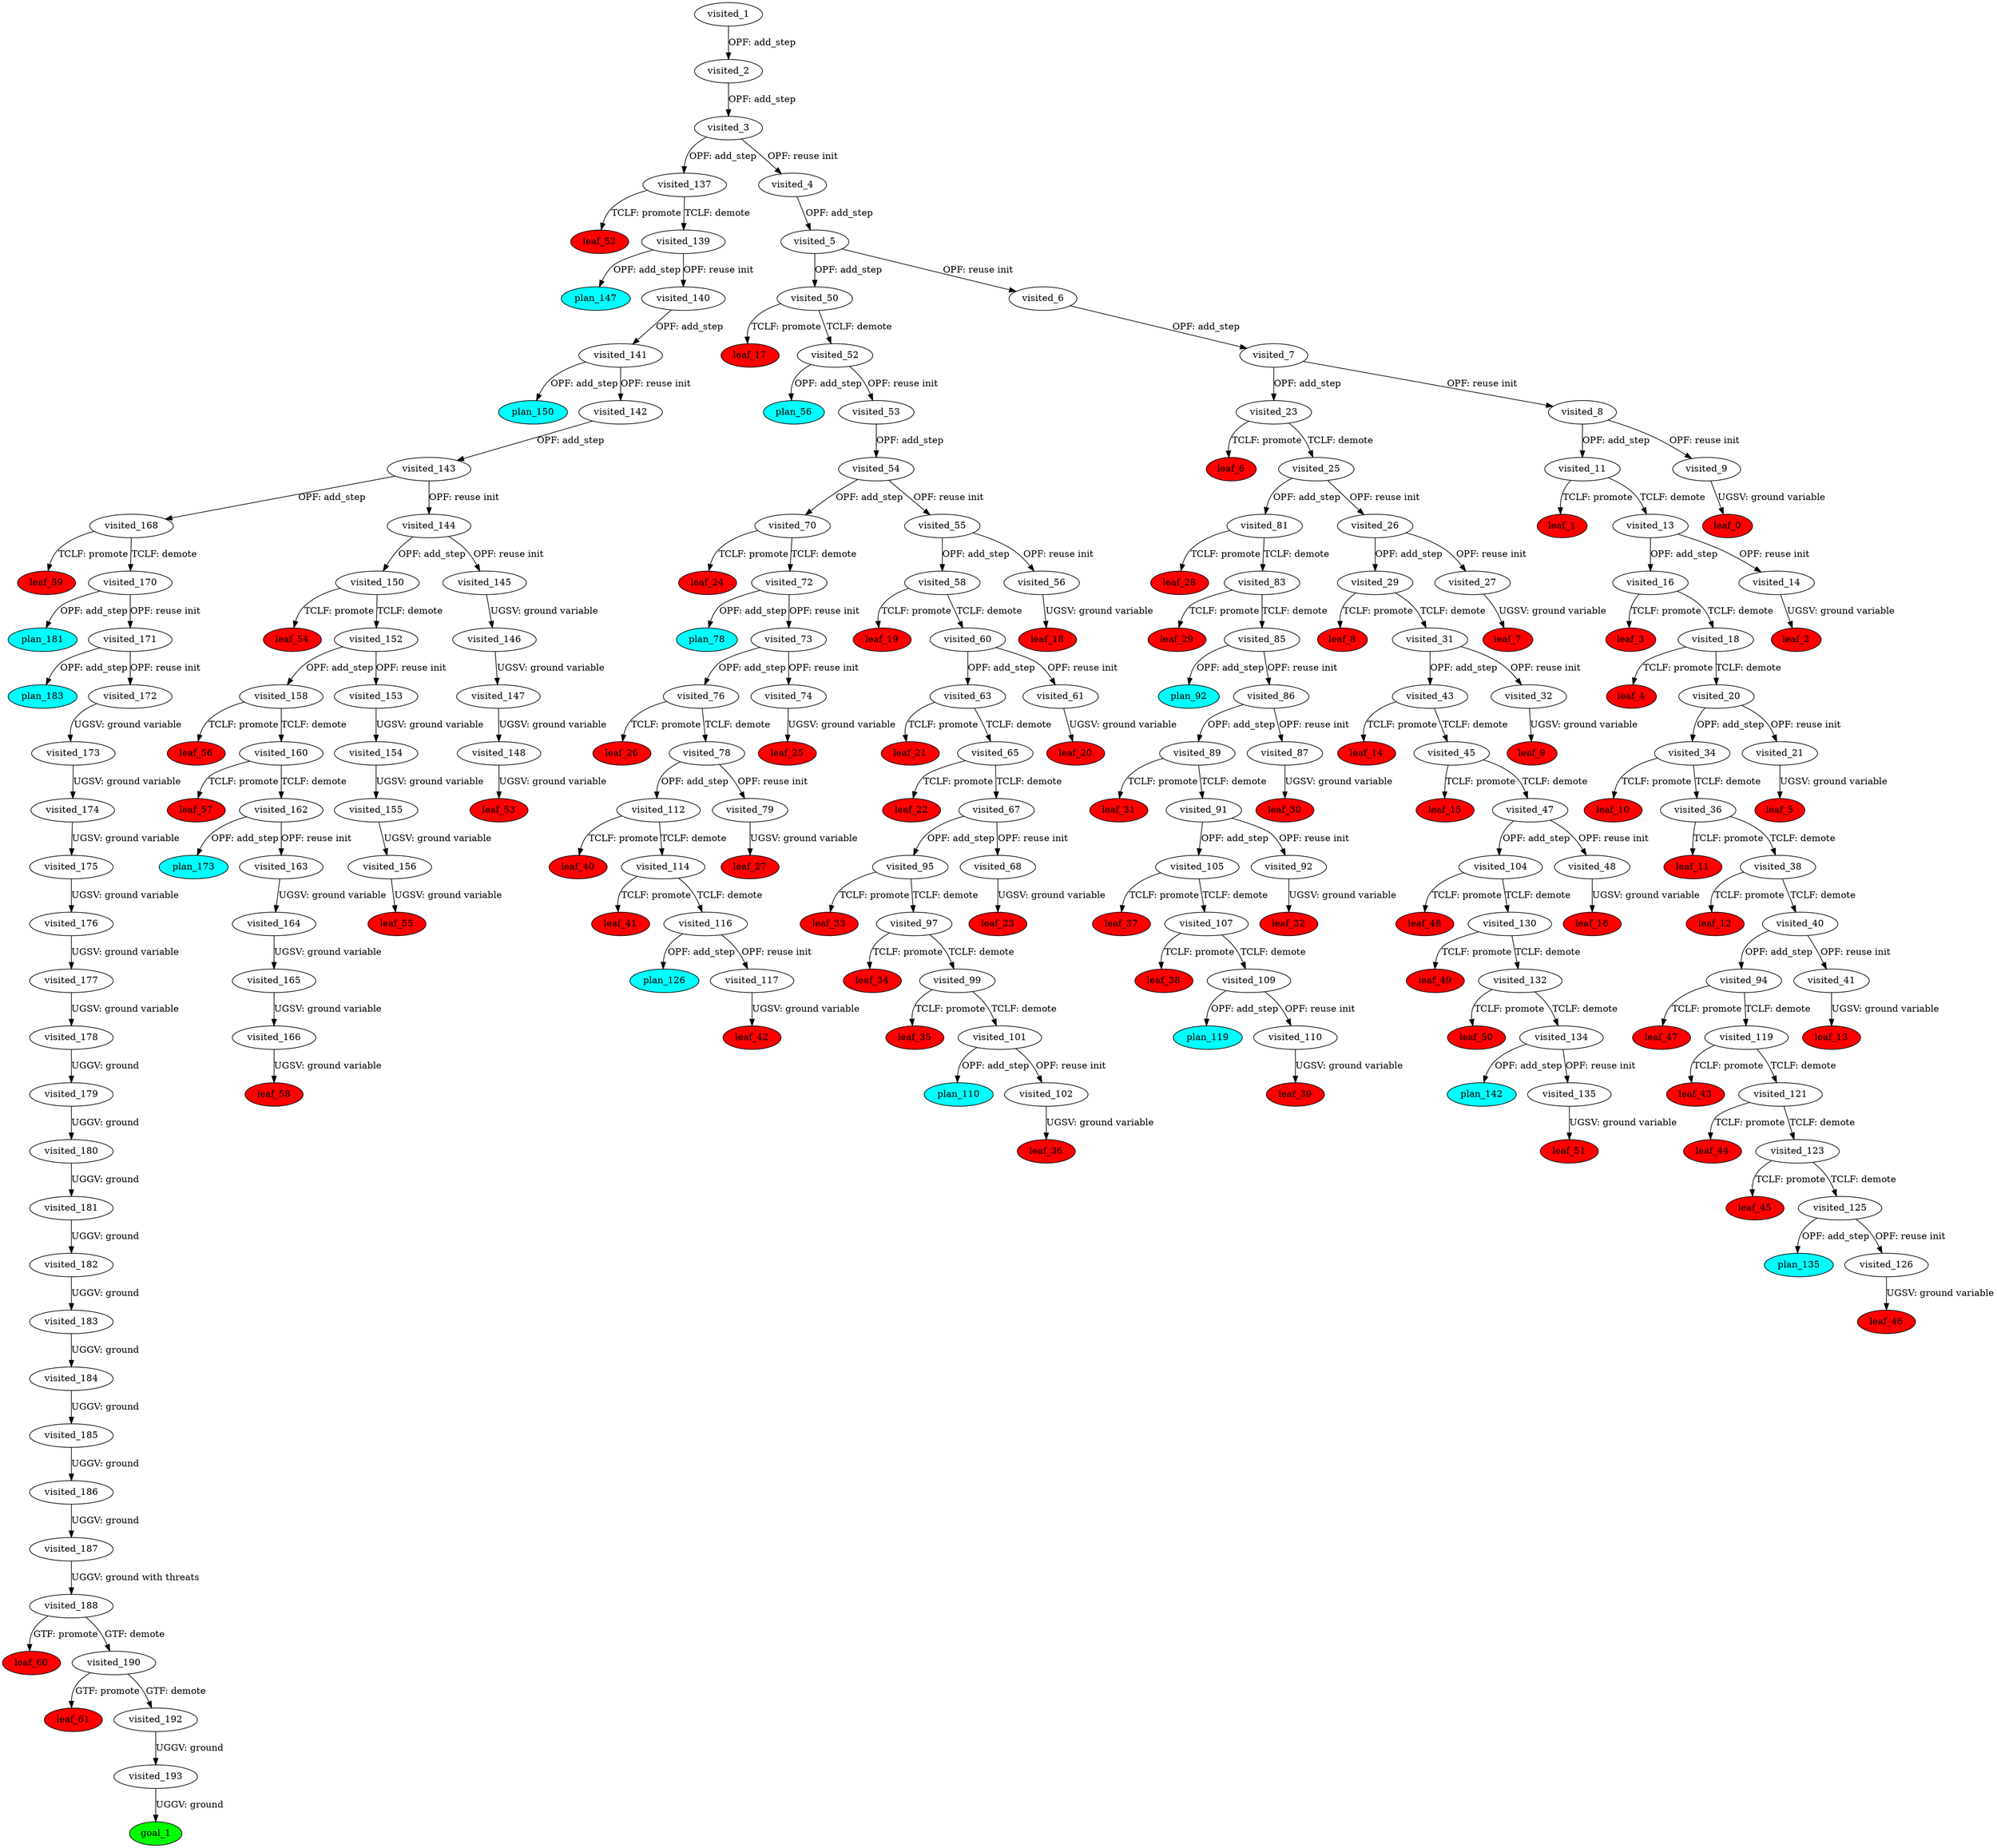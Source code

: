 digraph {
	"c194c25a-1136-c096-0881-c5fdd015e5cb" [label=plan_0 fillcolor=cyan style=filled]
	"c194c25a-1136-c096-0881-c5fdd015e5cb" [label=visited_1 fillcolor=white style=filled]
	"a54b820d-9d45-9072-af68-6b0f67247b00" [label=plan_1 fillcolor=cyan style=filled]
	"c194c25a-1136-c096-0881-c5fdd015e5cb" -> "a54b820d-9d45-9072-af68-6b0f67247b00" [label="OPF: add_step"]
	"a54b820d-9d45-9072-af68-6b0f67247b00" [label=visited_2 fillcolor=white style=filled]
	"46ca4ee8-331f-7cd2-1842-b1fd953f5b3e" [label=plan_2 fillcolor=cyan style=filled]
	"a54b820d-9d45-9072-af68-6b0f67247b00" -> "46ca4ee8-331f-7cd2-1842-b1fd953f5b3e" [label="OPF: add_step"]
	"46ca4ee8-331f-7cd2-1842-b1fd953f5b3e" [label=visited_3 fillcolor=white style=filled]
	"50aa7902-6a9f-55df-ad63-6f43b163a134" [label=plan_3 fillcolor=cyan style=filled]
	"46ca4ee8-331f-7cd2-1842-b1fd953f5b3e" -> "50aa7902-6a9f-55df-ad63-6f43b163a134" [label="OPF: add_step"]
	"9de1ccd1-37c0-76ea-d723-5c96125f982c" [label=plan_4 fillcolor=cyan style=filled]
	"46ca4ee8-331f-7cd2-1842-b1fd953f5b3e" -> "9de1ccd1-37c0-76ea-d723-5c96125f982c" [label="OPF: reuse init"]
	"9de1ccd1-37c0-76ea-d723-5c96125f982c" [label=visited_4 fillcolor=white style=filled]
	"8767996d-c1b4-f4b2-7b0c-ac6ab4007e0a" [label=plan_5 fillcolor=cyan style=filled]
	"9de1ccd1-37c0-76ea-d723-5c96125f982c" -> "8767996d-c1b4-f4b2-7b0c-ac6ab4007e0a" [label="OPF: add_step"]
	"8767996d-c1b4-f4b2-7b0c-ac6ab4007e0a" [label=visited_5 fillcolor=white style=filled]
	"22355888-1b21-8d1a-c8f4-226af7d32ec4" [label=plan_6 fillcolor=cyan style=filled]
	"8767996d-c1b4-f4b2-7b0c-ac6ab4007e0a" -> "22355888-1b21-8d1a-c8f4-226af7d32ec4" [label="OPF: add_step"]
	"d8cdc175-2d71-2b28-1f2c-da258d2a5aca" [label=plan_7 fillcolor=cyan style=filled]
	"8767996d-c1b4-f4b2-7b0c-ac6ab4007e0a" -> "d8cdc175-2d71-2b28-1f2c-da258d2a5aca" [label="OPF: reuse init"]
	"d8cdc175-2d71-2b28-1f2c-da258d2a5aca" [label=visited_6 fillcolor=white style=filled]
	"f6b826e2-66d5-26c8-58d4-195575465329" [label=plan_8 fillcolor=cyan style=filled]
	"d8cdc175-2d71-2b28-1f2c-da258d2a5aca" -> "f6b826e2-66d5-26c8-58d4-195575465329" [label="OPF: add_step"]
	"f6b826e2-66d5-26c8-58d4-195575465329" [label=visited_7 fillcolor=white style=filled]
	"e47f8236-6b5b-2269-bd39-de2e8914400a" [label=plan_9 fillcolor=cyan style=filled]
	"f6b826e2-66d5-26c8-58d4-195575465329" -> "e47f8236-6b5b-2269-bd39-de2e8914400a" [label="OPF: add_step"]
	"07c26592-fe07-081d-7dd8-196d202112a8" [label=plan_10 fillcolor=cyan style=filled]
	"f6b826e2-66d5-26c8-58d4-195575465329" -> "07c26592-fe07-081d-7dd8-196d202112a8" [label="OPF: reuse init"]
	"07c26592-fe07-081d-7dd8-196d202112a8" [label=visited_8 fillcolor=white style=filled]
	"3e7e43a5-c4ad-e9ac-5f05-4fdc666814e8" [label=plan_11 fillcolor=cyan style=filled]
	"07c26592-fe07-081d-7dd8-196d202112a8" -> "3e7e43a5-c4ad-e9ac-5f05-4fdc666814e8" [label="OPF: add_step"]
	"4a45609d-2350-810b-5d27-a126ed9f8d7c" [label=plan_12 fillcolor=cyan style=filled]
	"07c26592-fe07-081d-7dd8-196d202112a8" -> "4a45609d-2350-810b-5d27-a126ed9f8d7c" [label="OPF: reuse init"]
	"4a45609d-2350-810b-5d27-a126ed9f8d7c" [label=visited_9 fillcolor=white style=filled]
	"56ec3e45-0c4b-6393-dbe5-43a9d12639b8" [label=plan_13 fillcolor=cyan style=filled]
	"4a45609d-2350-810b-5d27-a126ed9f8d7c" -> "56ec3e45-0c4b-6393-dbe5-43a9d12639b8" [label="UGSV: ground variable"]
	"56ec3e45-0c4b-6393-dbe5-43a9d12639b8" [label=visited_10 fillcolor=white style=filled]
	"56ec3e45-0c4b-6393-dbe5-43a9d12639b8" [label=leaf_0 fillcolor=red style=filled]
	"3e7e43a5-c4ad-e9ac-5f05-4fdc666814e8" [label=visited_11 fillcolor=white style=filled]
	"619920c7-a483-753b-662f-1ecabb909256" [label=plan_14 fillcolor=cyan style=filled]
	"3e7e43a5-c4ad-e9ac-5f05-4fdc666814e8" -> "619920c7-a483-753b-662f-1ecabb909256" [label="TCLF: promote"]
	"5f970bf5-033f-2cfd-684d-2236c39cf377" [label=plan_15 fillcolor=cyan style=filled]
	"3e7e43a5-c4ad-e9ac-5f05-4fdc666814e8" -> "5f970bf5-033f-2cfd-684d-2236c39cf377" [label="TCLF: demote"]
	"619920c7-a483-753b-662f-1ecabb909256" [label=visited_12 fillcolor=white style=filled]
	"619920c7-a483-753b-662f-1ecabb909256" [label=leaf_1 fillcolor=red style=filled]
	"5f970bf5-033f-2cfd-684d-2236c39cf377" [label=visited_13 fillcolor=white style=filled]
	"9423482e-0b55-6913-8375-70348e602083" [label=plan_16 fillcolor=cyan style=filled]
	"5f970bf5-033f-2cfd-684d-2236c39cf377" -> "9423482e-0b55-6913-8375-70348e602083" [label="OPF: add_step"]
	"b35707fc-f0bc-3792-aacb-644c9bf8621b" [label=plan_17 fillcolor=cyan style=filled]
	"5f970bf5-033f-2cfd-684d-2236c39cf377" -> "b35707fc-f0bc-3792-aacb-644c9bf8621b" [label="OPF: reuse init"]
	"b35707fc-f0bc-3792-aacb-644c9bf8621b" [label=visited_14 fillcolor=white style=filled]
	"da289191-e0ee-a964-8650-43dc2e93f722" [label=plan_18 fillcolor=cyan style=filled]
	"b35707fc-f0bc-3792-aacb-644c9bf8621b" -> "da289191-e0ee-a964-8650-43dc2e93f722" [label="UGSV: ground variable"]
	"da289191-e0ee-a964-8650-43dc2e93f722" [label=visited_15 fillcolor=white style=filled]
	"da289191-e0ee-a964-8650-43dc2e93f722" [label=leaf_2 fillcolor=red style=filled]
	"9423482e-0b55-6913-8375-70348e602083" [label=visited_16 fillcolor=white style=filled]
	"1830f2e8-da45-f0e4-a96f-6a1596e7fa7f" [label=plan_19 fillcolor=cyan style=filled]
	"9423482e-0b55-6913-8375-70348e602083" -> "1830f2e8-da45-f0e4-a96f-6a1596e7fa7f" [label="TCLF: promote"]
	"8d4b41f5-7b73-42b2-b6b7-2117d39d7da9" [label=plan_20 fillcolor=cyan style=filled]
	"9423482e-0b55-6913-8375-70348e602083" -> "8d4b41f5-7b73-42b2-b6b7-2117d39d7da9" [label="TCLF: demote"]
	"1830f2e8-da45-f0e4-a96f-6a1596e7fa7f" [label=visited_17 fillcolor=white style=filled]
	"1830f2e8-da45-f0e4-a96f-6a1596e7fa7f" [label=leaf_3 fillcolor=red style=filled]
	"8d4b41f5-7b73-42b2-b6b7-2117d39d7da9" [label=visited_18 fillcolor=white style=filled]
	"ef5a4025-c3f1-f88b-f465-a63f1c427ad8" [label=plan_21 fillcolor=cyan style=filled]
	"8d4b41f5-7b73-42b2-b6b7-2117d39d7da9" -> "ef5a4025-c3f1-f88b-f465-a63f1c427ad8" [label="TCLF: promote"]
	"fdbcb7e2-5da7-b09f-ebea-b9d7e798054f" [label=plan_22 fillcolor=cyan style=filled]
	"8d4b41f5-7b73-42b2-b6b7-2117d39d7da9" -> "fdbcb7e2-5da7-b09f-ebea-b9d7e798054f" [label="TCLF: demote"]
	"ef5a4025-c3f1-f88b-f465-a63f1c427ad8" [label=visited_19 fillcolor=white style=filled]
	"ef5a4025-c3f1-f88b-f465-a63f1c427ad8" [label=leaf_4 fillcolor=red style=filled]
	"fdbcb7e2-5da7-b09f-ebea-b9d7e798054f" [label=visited_20 fillcolor=white style=filled]
	"8d6837f6-c001-0105-acfd-faf14216a82d" [label=plan_23 fillcolor=cyan style=filled]
	"fdbcb7e2-5da7-b09f-ebea-b9d7e798054f" -> "8d6837f6-c001-0105-acfd-faf14216a82d" [label="OPF: add_step"]
	"cff10b3d-44ab-8ece-c6c0-3a3abf468efb" [label=plan_24 fillcolor=cyan style=filled]
	"fdbcb7e2-5da7-b09f-ebea-b9d7e798054f" -> "cff10b3d-44ab-8ece-c6c0-3a3abf468efb" [label="OPF: reuse init"]
	"cff10b3d-44ab-8ece-c6c0-3a3abf468efb" [label=visited_21 fillcolor=white style=filled]
	"6f2aa5c5-654e-83f6-cd22-d7b95756df54" [label=plan_25 fillcolor=cyan style=filled]
	"cff10b3d-44ab-8ece-c6c0-3a3abf468efb" -> "6f2aa5c5-654e-83f6-cd22-d7b95756df54" [label="UGSV: ground variable"]
	"6f2aa5c5-654e-83f6-cd22-d7b95756df54" [label=visited_22 fillcolor=white style=filled]
	"6f2aa5c5-654e-83f6-cd22-d7b95756df54" [label=leaf_5 fillcolor=red style=filled]
	"e47f8236-6b5b-2269-bd39-de2e8914400a" [label=visited_23 fillcolor=white style=filled]
	"eb86ab48-68b8-21b1-e4dc-a9af13be046d" [label=plan_26 fillcolor=cyan style=filled]
	"e47f8236-6b5b-2269-bd39-de2e8914400a" -> "eb86ab48-68b8-21b1-e4dc-a9af13be046d" [label="TCLF: promote"]
	"620509d0-fae7-3cbc-98a4-1e4800db9dac" [label=plan_27 fillcolor=cyan style=filled]
	"e47f8236-6b5b-2269-bd39-de2e8914400a" -> "620509d0-fae7-3cbc-98a4-1e4800db9dac" [label="TCLF: demote"]
	"eb86ab48-68b8-21b1-e4dc-a9af13be046d" [label=visited_24 fillcolor=white style=filled]
	"eb86ab48-68b8-21b1-e4dc-a9af13be046d" [label=leaf_6 fillcolor=red style=filled]
	"620509d0-fae7-3cbc-98a4-1e4800db9dac" [label=visited_25 fillcolor=white style=filled]
	"5ebc56f3-0eba-abc3-abf8-80f24eafe6d2" [label=plan_28 fillcolor=cyan style=filled]
	"620509d0-fae7-3cbc-98a4-1e4800db9dac" -> "5ebc56f3-0eba-abc3-abf8-80f24eafe6d2" [label="OPF: add_step"]
	"2243e46c-b32a-74c3-b66f-200dbb0f5aea" [label=plan_29 fillcolor=cyan style=filled]
	"620509d0-fae7-3cbc-98a4-1e4800db9dac" -> "2243e46c-b32a-74c3-b66f-200dbb0f5aea" [label="OPF: reuse init"]
	"2243e46c-b32a-74c3-b66f-200dbb0f5aea" [label=visited_26 fillcolor=white style=filled]
	"7f0868cf-e70a-8a3c-f631-39b8f1e0a4dd" [label=plan_30 fillcolor=cyan style=filled]
	"2243e46c-b32a-74c3-b66f-200dbb0f5aea" -> "7f0868cf-e70a-8a3c-f631-39b8f1e0a4dd" [label="OPF: add_step"]
	"05c5e580-8eb4-faa3-b048-44e939f16220" [label=plan_31 fillcolor=cyan style=filled]
	"2243e46c-b32a-74c3-b66f-200dbb0f5aea" -> "05c5e580-8eb4-faa3-b048-44e939f16220" [label="OPF: reuse init"]
	"05c5e580-8eb4-faa3-b048-44e939f16220" [label=visited_27 fillcolor=white style=filled]
	"85c358c2-e1fb-d646-644a-9c55aaf7921f" [label=plan_32 fillcolor=cyan style=filled]
	"05c5e580-8eb4-faa3-b048-44e939f16220" -> "85c358c2-e1fb-d646-644a-9c55aaf7921f" [label="UGSV: ground variable"]
	"85c358c2-e1fb-d646-644a-9c55aaf7921f" [label=visited_28 fillcolor=white style=filled]
	"85c358c2-e1fb-d646-644a-9c55aaf7921f" [label=leaf_7 fillcolor=red style=filled]
	"7f0868cf-e70a-8a3c-f631-39b8f1e0a4dd" [label=visited_29 fillcolor=white style=filled]
	"b8c2bbfb-dc70-09c5-cfea-a2e4bc8ad1c7" [label=plan_33 fillcolor=cyan style=filled]
	"7f0868cf-e70a-8a3c-f631-39b8f1e0a4dd" -> "b8c2bbfb-dc70-09c5-cfea-a2e4bc8ad1c7" [label="TCLF: promote"]
	"326ef12d-7459-553a-cb7c-136fcc670994" [label=plan_34 fillcolor=cyan style=filled]
	"7f0868cf-e70a-8a3c-f631-39b8f1e0a4dd" -> "326ef12d-7459-553a-cb7c-136fcc670994" [label="TCLF: demote"]
	"b8c2bbfb-dc70-09c5-cfea-a2e4bc8ad1c7" [label=visited_30 fillcolor=white style=filled]
	"b8c2bbfb-dc70-09c5-cfea-a2e4bc8ad1c7" [label=leaf_8 fillcolor=red style=filled]
	"326ef12d-7459-553a-cb7c-136fcc670994" [label=visited_31 fillcolor=white style=filled]
	"57a28da9-10cc-faaf-dd5b-fec58d8c22db" [label=plan_35 fillcolor=cyan style=filled]
	"326ef12d-7459-553a-cb7c-136fcc670994" -> "57a28da9-10cc-faaf-dd5b-fec58d8c22db" [label="OPF: add_step"]
	"c56e1f7c-f8d4-b8c4-34c5-c3fc7fd5a152" [label=plan_36 fillcolor=cyan style=filled]
	"326ef12d-7459-553a-cb7c-136fcc670994" -> "c56e1f7c-f8d4-b8c4-34c5-c3fc7fd5a152" [label="OPF: reuse init"]
	"c56e1f7c-f8d4-b8c4-34c5-c3fc7fd5a152" [label=visited_32 fillcolor=white style=filled]
	"64ad37fc-736a-1751-93ed-5715d27a2d4e" [label=plan_37 fillcolor=cyan style=filled]
	"c56e1f7c-f8d4-b8c4-34c5-c3fc7fd5a152" -> "64ad37fc-736a-1751-93ed-5715d27a2d4e" [label="UGSV: ground variable"]
	"64ad37fc-736a-1751-93ed-5715d27a2d4e" [label=visited_33 fillcolor=white style=filled]
	"64ad37fc-736a-1751-93ed-5715d27a2d4e" [label=leaf_9 fillcolor=red style=filled]
	"8d6837f6-c001-0105-acfd-faf14216a82d" [label=visited_34 fillcolor=white style=filled]
	"ca4f4f1d-8880-f9c5-1bff-86947fe0463c" [label=plan_38 fillcolor=cyan style=filled]
	"8d6837f6-c001-0105-acfd-faf14216a82d" -> "ca4f4f1d-8880-f9c5-1bff-86947fe0463c" [label="TCLF: promote"]
	"ef4531dc-ac9b-1b56-1487-18a0d755db73" [label=plan_39 fillcolor=cyan style=filled]
	"8d6837f6-c001-0105-acfd-faf14216a82d" -> "ef4531dc-ac9b-1b56-1487-18a0d755db73" [label="TCLF: demote"]
	"ca4f4f1d-8880-f9c5-1bff-86947fe0463c" [label=visited_35 fillcolor=white style=filled]
	"ca4f4f1d-8880-f9c5-1bff-86947fe0463c" [label=leaf_10 fillcolor=red style=filled]
	"ef4531dc-ac9b-1b56-1487-18a0d755db73" [label=visited_36 fillcolor=white style=filled]
	"3a1b8ef9-f87a-dc1e-5b3c-f9c57b7b4dc5" [label=plan_40 fillcolor=cyan style=filled]
	"ef4531dc-ac9b-1b56-1487-18a0d755db73" -> "3a1b8ef9-f87a-dc1e-5b3c-f9c57b7b4dc5" [label="TCLF: promote"]
	"6ea8ede0-94b8-e6b6-09f9-589344262809" [label=plan_41 fillcolor=cyan style=filled]
	"ef4531dc-ac9b-1b56-1487-18a0d755db73" -> "6ea8ede0-94b8-e6b6-09f9-589344262809" [label="TCLF: demote"]
	"3a1b8ef9-f87a-dc1e-5b3c-f9c57b7b4dc5" [label=visited_37 fillcolor=white style=filled]
	"3a1b8ef9-f87a-dc1e-5b3c-f9c57b7b4dc5" [label=leaf_11 fillcolor=red style=filled]
	"6ea8ede0-94b8-e6b6-09f9-589344262809" [label=visited_38 fillcolor=white style=filled]
	"930313a6-a233-edf0-fc4a-558a1b935362" [label=plan_42 fillcolor=cyan style=filled]
	"6ea8ede0-94b8-e6b6-09f9-589344262809" -> "930313a6-a233-edf0-fc4a-558a1b935362" [label="TCLF: promote"]
	"70f192fa-9e1d-3e41-a389-7651e7a658ca" [label=plan_43 fillcolor=cyan style=filled]
	"6ea8ede0-94b8-e6b6-09f9-589344262809" -> "70f192fa-9e1d-3e41-a389-7651e7a658ca" [label="TCLF: demote"]
	"930313a6-a233-edf0-fc4a-558a1b935362" [label=visited_39 fillcolor=white style=filled]
	"930313a6-a233-edf0-fc4a-558a1b935362" [label=leaf_12 fillcolor=red style=filled]
	"70f192fa-9e1d-3e41-a389-7651e7a658ca" [label=visited_40 fillcolor=white style=filled]
	"581e52e5-d692-2f8a-a177-cb4ec5affac2" [label=plan_44 fillcolor=cyan style=filled]
	"70f192fa-9e1d-3e41-a389-7651e7a658ca" -> "581e52e5-d692-2f8a-a177-cb4ec5affac2" [label="OPF: add_step"]
	"d58f6960-b25c-037b-811b-da57fd7a44e1" [label=plan_45 fillcolor=cyan style=filled]
	"70f192fa-9e1d-3e41-a389-7651e7a658ca" -> "d58f6960-b25c-037b-811b-da57fd7a44e1" [label="OPF: reuse init"]
	"d58f6960-b25c-037b-811b-da57fd7a44e1" [label=visited_41 fillcolor=white style=filled]
	"36f5bff5-3d28-860b-fae6-9f2ad533e041" [label=plan_46 fillcolor=cyan style=filled]
	"d58f6960-b25c-037b-811b-da57fd7a44e1" -> "36f5bff5-3d28-860b-fae6-9f2ad533e041" [label="UGSV: ground variable"]
	"36f5bff5-3d28-860b-fae6-9f2ad533e041" [label=visited_42 fillcolor=white style=filled]
	"36f5bff5-3d28-860b-fae6-9f2ad533e041" [label=leaf_13 fillcolor=red style=filled]
	"57a28da9-10cc-faaf-dd5b-fec58d8c22db" [label=visited_43 fillcolor=white style=filled]
	"2ca04b59-8440-5a46-cbf2-710669bd869f" [label=plan_47 fillcolor=cyan style=filled]
	"57a28da9-10cc-faaf-dd5b-fec58d8c22db" -> "2ca04b59-8440-5a46-cbf2-710669bd869f" [label="TCLF: promote"]
	"94e29c1d-6ba0-367d-3186-a7194df911df" [label=plan_48 fillcolor=cyan style=filled]
	"57a28da9-10cc-faaf-dd5b-fec58d8c22db" -> "94e29c1d-6ba0-367d-3186-a7194df911df" [label="TCLF: demote"]
	"2ca04b59-8440-5a46-cbf2-710669bd869f" [label=visited_44 fillcolor=white style=filled]
	"2ca04b59-8440-5a46-cbf2-710669bd869f" [label=leaf_14 fillcolor=red style=filled]
	"94e29c1d-6ba0-367d-3186-a7194df911df" [label=visited_45 fillcolor=white style=filled]
	"c11eadfd-1240-9927-f21a-541580082b71" [label=plan_49 fillcolor=cyan style=filled]
	"94e29c1d-6ba0-367d-3186-a7194df911df" -> "c11eadfd-1240-9927-f21a-541580082b71" [label="TCLF: promote"]
	"0b705e63-0bd0-8e3f-e338-3bd72056c44d" [label=plan_50 fillcolor=cyan style=filled]
	"94e29c1d-6ba0-367d-3186-a7194df911df" -> "0b705e63-0bd0-8e3f-e338-3bd72056c44d" [label="TCLF: demote"]
	"c11eadfd-1240-9927-f21a-541580082b71" [label=visited_46 fillcolor=white style=filled]
	"c11eadfd-1240-9927-f21a-541580082b71" [label=leaf_15 fillcolor=red style=filled]
	"0b705e63-0bd0-8e3f-e338-3bd72056c44d" [label=visited_47 fillcolor=white style=filled]
	"b039994d-8e6b-dbec-7904-8f016e3738bc" [label=plan_51 fillcolor=cyan style=filled]
	"0b705e63-0bd0-8e3f-e338-3bd72056c44d" -> "b039994d-8e6b-dbec-7904-8f016e3738bc" [label="OPF: add_step"]
	"59e7ea04-1b85-e50c-af92-d87c7ccad5d6" [label=plan_52 fillcolor=cyan style=filled]
	"0b705e63-0bd0-8e3f-e338-3bd72056c44d" -> "59e7ea04-1b85-e50c-af92-d87c7ccad5d6" [label="OPF: reuse init"]
	"59e7ea04-1b85-e50c-af92-d87c7ccad5d6" [label=visited_48 fillcolor=white style=filled]
	"a3d0fce2-6e78-7a29-004b-c8fb0acbd88f" [label=plan_53 fillcolor=cyan style=filled]
	"59e7ea04-1b85-e50c-af92-d87c7ccad5d6" -> "a3d0fce2-6e78-7a29-004b-c8fb0acbd88f" [label="UGSV: ground variable"]
	"a3d0fce2-6e78-7a29-004b-c8fb0acbd88f" [label=visited_49 fillcolor=white style=filled]
	"a3d0fce2-6e78-7a29-004b-c8fb0acbd88f" [label=leaf_16 fillcolor=red style=filled]
	"22355888-1b21-8d1a-c8f4-226af7d32ec4" [label=visited_50 fillcolor=white style=filled]
	"782d264d-5fde-c350-53e9-a11542a65226" [label=plan_54 fillcolor=cyan style=filled]
	"22355888-1b21-8d1a-c8f4-226af7d32ec4" -> "782d264d-5fde-c350-53e9-a11542a65226" [label="TCLF: promote"]
	"e25290a4-825b-693d-a751-3494b1e6c36d" [label=plan_55 fillcolor=cyan style=filled]
	"22355888-1b21-8d1a-c8f4-226af7d32ec4" -> "e25290a4-825b-693d-a751-3494b1e6c36d" [label="TCLF: demote"]
	"782d264d-5fde-c350-53e9-a11542a65226" [label=visited_51 fillcolor=white style=filled]
	"782d264d-5fde-c350-53e9-a11542a65226" [label=leaf_17 fillcolor=red style=filled]
	"e25290a4-825b-693d-a751-3494b1e6c36d" [label=visited_52 fillcolor=white style=filled]
	"cce8ab43-dcd6-a649-88b2-10d2666b7496" [label=plan_56 fillcolor=cyan style=filled]
	"e25290a4-825b-693d-a751-3494b1e6c36d" -> "cce8ab43-dcd6-a649-88b2-10d2666b7496" [label="OPF: add_step"]
	"4904d181-eb7a-c307-35fc-7afe00a45845" [label=plan_57 fillcolor=cyan style=filled]
	"e25290a4-825b-693d-a751-3494b1e6c36d" -> "4904d181-eb7a-c307-35fc-7afe00a45845" [label="OPF: reuse init"]
	"4904d181-eb7a-c307-35fc-7afe00a45845" [label=visited_53 fillcolor=white style=filled]
	"b7a7ab99-0053-9695-24d8-35a3f200ff0a" [label=plan_58 fillcolor=cyan style=filled]
	"4904d181-eb7a-c307-35fc-7afe00a45845" -> "b7a7ab99-0053-9695-24d8-35a3f200ff0a" [label="OPF: add_step"]
	"b7a7ab99-0053-9695-24d8-35a3f200ff0a" [label=visited_54 fillcolor=white style=filled]
	"39d89067-81e7-c7c0-57cc-90ecb24bc220" [label=plan_59 fillcolor=cyan style=filled]
	"b7a7ab99-0053-9695-24d8-35a3f200ff0a" -> "39d89067-81e7-c7c0-57cc-90ecb24bc220" [label="OPF: add_step"]
	"3cd41cae-19b8-b349-23ae-088b070f26e6" [label=plan_60 fillcolor=cyan style=filled]
	"b7a7ab99-0053-9695-24d8-35a3f200ff0a" -> "3cd41cae-19b8-b349-23ae-088b070f26e6" [label="OPF: reuse init"]
	"3cd41cae-19b8-b349-23ae-088b070f26e6" [label=visited_55 fillcolor=white style=filled]
	"b2b9ef4e-b587-93da-055a-b0f2db97c191" [label=plan_61 fillcolor=cyan style=filled]
	"3cd41cae-19b8-b349-23ae-088b070f26e6" -> "b2b9ef4e-b587-93da-055a-b0f2db97c191" [label="OPF: add_step"]
	"1ce7041c-cc56-39dc-48fd-985f4fc8d828" [label=plan_62 fillcolor=cyan style=filled]
	"3cd41cae-19b8-b349-23ae-088b070f26e6" -> "1ce7041c-cc56-39dc-48fd-985f4fc8d828" [label="OPF: reuse init"]
	"1ce7041c-cc56-39dc-48fd-985f4fc8d828" [label=visited_56 fillcolor=white style=filled]
	"d29c5edb-7793-a432-f896-1785abae73bd" [label=plan_63 fillcolor=cyan style=filled]
	"1ce7041c-cc56-39dc-48fd-985f4fc8d828" -> "d29c5edb-7793-a432-f896-1785abae73bd" [label="UGSV: ground variable"]
	"d29c5edb-7793-a432-f896-1785abae73bd" [label=visited_57 fillcolor=white style=filled]
	"d29c5edb-7793-a432-f896-1785abae73bd" [label=leaf_18 fillcolor=red style=filled]
	"b2b9ef4e-b587-93da-055a-b0f2db97c191" [label=visited_58 fillcolor=white style=filled]
	"fa3a37d4-fce4-59b2-2b95-426e38f6ea64" [label=plan_64 fillcolor=cyan style=filled]
	"b2b9ef4e-b587-93da-055a-b0f2db97c191" -> "fa3a37d4-fce4-59b2-2b95-426e38f6ea64" [label="TCLF: promote"]
	"2e3a29c6-ef9c-c278-956d-179b3c5f3e7d" [label=plan_65 fillcolor=cyan style=filled]
	"b2b9ef4e-b587-93da-055a-b0f2db97c191" -> "2e3a29c6-ef9c-c278-956d-179b3c5f3e7d" [label="TCLF: demote"]
	"fa3a37d4-fce4-59b2-2b95-426e38f6ea64" [label=visited_59 fillcolor=white style=filled]
	"fa3a37d4-fce4-59b2-2b95-426e38f6ea64" [label=leaf_19 fillcolor=red style=filled]
	"2e3a29c6-ef9c-c278-956d-179b3c5f3e7d" [label=visited_60 fillcolor=white style=filled]
	"1d520f58-0288-24b2-5f9d-e8be9edc8afb" [label=plan_66 fillcolor=cyan style=filled]
	"2e3a29c6-ef9c-c278-956d-179b3c5f3e7d" -> "1d520f58-0288-24b2-5f9d-e8be9edc8afb" [label="OPF: add_step"]
	"9a4a81d5-0fd3-1e5b-adf5-9c08ee108ba9" [label=plan_67 fillcolor=cyan style=filled]
	"2e3a29c6-ef9c-c278-956d-179b3c5f3e7d" -> "9a4a81d5-0fd3-1e5b-adf5-9c08ee108ba9" [label="OPF: reuse init"]
	"9a4a81d5-0fd3-1e5b-adf5-9c08ee108ba9" [label=visited_61 fillcolor=white style=filled]
	"a06ebb06-5774-0216-4545-330a04be618c" [label=plan_68 fillcolor=cyan style=filled]
	"9a4a81d5-0fd3-1e5b-adf5-9c08ee108ba9" -> "a06ebb06-5774-0216-4545-330a04be618c" [label="UGSV: ground variable"]
	"a06ebb06-5774-0216-4545-330a04be618c" [label=visited_62 fillcolor=white style=filled]
	"a06ebb06-5774-0216-4545-330a04be618c" [label=leaf_20 fillcolor=red style=filled]
	"1d520f58-0288-24b2-5f9d-e8be9edc8afb" [label=visited_63 fillcolor=white style=filled]
	"4564cf6d-0282-fd93-3e3a-259bf12437db" [label=plan_69 fillcolor=cyan style=filled]
	"1d520f58-0288-24b2-5f9d-e8be9edc8afb" -> "4564cf6d-0282-fd93-3e3a-259bf12437db" [label="TCLF: promote"]
	"087993a1-fc32-c016-c793-b529210c497a" [label=plan_70 fillcolor=cyan style=filled]
	"1d520f58-0288-24b2-5f9d-e8be9edc8afb" -> "087993a1-fc32-c016-c793-b529210c497a" [label="TCLF: demote"]
	"4564cf6d-0282-fd93-3e3a-259bf12437db" [label=visited_64 fillcolor=white style=filled]
	"4564cf6d-0282-fd93-3e3a-259bf12437db" [label=leaf_21 fillcolor=red style=filled]
	"087993a1-fc32-c016-c793-b529210c497a" [label=visited_65 fillcolor=white style=filled]
	"5d9acd6d-8fb4-1ad8-f575-e5c616688181" [label=plan_71 fillcolor=cyan style=filled]
	"087993a1-fc32-c016-c793-b529210c497a" -> "5d9acd6d-8fb4-1ad8-f575-e5c616688181" [label="TCLF: promote"]
	"598ca3f3-c597-1d37-0fb9-00f995f13e18" [label=plan_72 fillcolor=cyan style=filled]
	"087993a1-fc32-c016-c793-b529210c497a" -> "598ca3f3-c597-1d37-0fb9-00f995f13e18" [label="TCLF: demote"]
	"5d9acd6d-8fb4-1ad8-f575-e5c616688181" [label=visited_66 fillcolor=white style=filled]
	"5d9acd6d-8fb4-1ad8-f575-e5c616688181" [label=leaf_22 fillcolor=red style=filled]
	"598ca3f3-c597-1d37-0fb9-00f995f13e18" [label=visited_67 fillcolor=white style=filled]
	"1c6e3139-3a2e-3141-7a66-a94928fadf8d" [label=plan_73 fillcolor=cyan style=filled]
	"598ca3f3-c597-1d37-0fb9-00f995f13e18" -> "1c6e3139-3a2e-3141-7a66-a94928fadf8d" [label="OPF: add_step"]
	"2d9be2d2-95d7-d47d-43bc-32e72e6a23ed" [label=plan_74 fillcolor=cyan style=filled]
	"598ca3f3-c597-1d37-0fb9-00f995f13e18" -> "2d9be2d2-95d7-d47d-43bc-32e72e6a23ed" [label="OPF: reuse init"]
	"2d9be2d2-95d7-d47d-43bc-32e72e6a23ed" [label=visited_68 fillcolor=white style=filled]
	"413aaec6-4577-057a-e01b-23c2b0c9aed5" [label=plan_75 fillcolor=cyan style=filled]
	"2d9be2d2-95d7-d47d-43bc-32e72e6a23ed" -> "413aaec6-4577-057a-e01b-23c2b0c9aed5" [label="UGSV: ground variable"]
	"413aaec6-4577-057a-e01b-23c2b0c9aed5" [label=visited_69 fillcolor=white style=filled]
	"413aaec6-4577-057a-e01b-23c2b0c9aed5" [label=leaf_23 fillcolor=red style=filled]
	"39d89067-81e7-c7c0-57cc-90ecb24bc220" [label=visited_70 fillcolor=white style=filled]
	"a12a2031-92da-9b36-5879-27a2da212725" [label=plan_76 fillcolor=cyan style=filled]
	"39d89067-81e7-c7c0-57cc-90ecb24bc220" -> "a12a2031-92da-9b36-5879-27a2da212725" [label="TCLF: promote"]
	"225ffcbd-20c1-e9ee-b184-48cf2d4128e5" [label=plan_77 fillcolor=cyan style=filled]
	"39d89067-81e7-c7c0-57cc-90ecb24bc220" -> "225ffcbd-20c1-e9ee-b184-48cf2d4128e5" [label="TCLF: demote"]
	"a12a2031-92da-9b36-5879-27a2da212725" [label=visited_71 fillcolor=white style=filled]
	"a12a2031-92da-9b36-5879-27a2da212725" [label=leaf_24 fillcolor=red style=filled]
	"225ffcbd-20c1-e9ee-b184-48cf2d4128e5" [label=visited_72 fillcolor=white style=filled]
	"7d9dfdb7-9747-b2fb-e02d-a0b00d7c79d4" [label=plan_78 fillcolor=cyan style=filled]
	"225ffcbd-20c1-e9ee-b184-48cf2d4128e5" -> "7d9dfdb7-9747-b2fb-e02d-a0b00d7c79d4" [label="OPF: add_step"]
	"69f611cb-8d6a-773e-09cb-5a7da372a0aa" [label=plan_79 fillcolor=cyan style=filled]
	"225ffcbd-20c1-e9ee-b184-48cf2d4128e5" -> "69f611cb-8d6a-773e-09cb-5a7da372a0aa" [label="OPF: reuse init"]
	"69f611cb-8d6a-773e-09cb-5a7da372a0aa" [label=visited_73 fillcolor=white style=filled]
	"73ae95e0-f491-4b8e-cecc-f6a41d26403f" [label=plan_80 fillcolor=cyan style=filled]
	"69f611cb-8d6a-773e-09cb-5a7da372a0aa" -> "73ae95e0-f491-4b8e-cecc-f6a41d26403f" [label="OPF: add_step"]
	"9344577c-be1d-b539-a775-98e8d791f01a" [label=plan_81 fillcolor=cyan style=filled]
	"69f611cb-8d6a-773e-09cb-5a7da372a0aa" -> "9344577c-be1d-b539-a775-98e8d791f01a" [label="OPF: reuse init"]
	"9344577c-be1d-b539-a775-98e8d791f01a" [label=visited_74 fillcolor=white style=filled]
	"b320d709-0078-5530-99f2-5abc2839c720" [label=plan_82 fillcolor=cyan style=filled]
	"9344577c-be1d-b539-a775-98e8d791f01a" -> "b320d709-0078-5530-99f2-5abc2839c720" [label="UGSV: ground variable"]
	"b320d709-0078-5530-99f2-5abc2839c720" [label=visited_75 fillcolor=white style=filled]
	"b320d709-0078-5530-99f2-5abc2839c720" [label=leaf_25 fillcolor=red style=filled]
	"73ae95e0-f491-4b8e-cecc-f6a41d26403f" [label=visited_76 fillcolor=white style=filled]
	"e2b51013-e58e-c83e-126b-d0ece83e74ee" [label=plan_83 fillcolor=cyan style=filled]
	"73ae95e0-f491-4b8e-cecc-f6a41d26403f" -> "e2b51013-e58e-c83e-126b-d0ece83e74ee" [label="TCLF: promote"]
	"ba7eee6e-11cb-16a5-d4ec-23e8e37a9524" [label=plan_84 fillcolor=cyan style=filled]
	"73ae95e0-f491-4b8e-cecc-f6a41d26403f" -> "ba7eee6e-11cb-16a5-d4ec-23e8e37a9524" [label="TCLF: demote"]
	"e2b51013-e58e-c83e-126b-d0ece83e74ee" [label=visited_77 fillcolor=white style=filled]
	"e2b51013-e58e-c83e-126b-d0ece83e74ee" [label=leaf_26 fillcolor=red style=filled]
	"ba7eee6e-11cb-16a5-d4ec-23e8e37a9524" [label=visited_78 fillcolor=white style=filled]
	"15fee15b-ea07-44f7-24b5-90207001072b" [label=plan_85 fillcolor=cyan style=filled]
	"ba7eee6e-11cb-16a5-d4ec-23e8e37a9524" -> "15fee15b-ea07-44f7-24b5-90207001072b" [label="OPF: add_step"]
	"1f425d9b-a327-ac20-39f3-3af7b59d2b87" [label=plan_86 fillcolor=cyan style=filled]
	"ba7eee6e-11cb-16a5-d4ec-23e8e37a9524" -> "1f425d9b-a327-ac20-39f3-3af7b59d2b87" [label="OPF: reuse init"]
	"1f425d9b-a327-ac20-39f3-3af7b59d2b87" [label=visited_79 fillcolor=white style=filled]
	"8931ad05-3cde-dcbb-93c1-9f61d654cea9" [label=plan_87 fillcolor=cyan style=filled]
	"1f425d9b-a327-ac20-39f3-3af7b59d2b87" -> "8931ad05-3cde-dcbb-93c1-9f61d654cea9" [label="UGSV: ground variable"]
	"8931ad05-3cde-dcbb-93c1-9f61d654cea9" [label=visited_80 fillcolor=white style=filled]
	"8931ad05-3cde-dcbb-93c1-9f61d654cea9" [label=leaf_27 fillcolor=red style=filled]
	"5ebc56f3-0eba-abc3-abf8-80f24eafe6d2" [label=visited_81 fillcolor=white style=filled]
	"b4f10c9a-118a-bb38-ad64-cf1c1723c805" [label=plan_88 fillcolor=cyan style=filled]
	"5ebc56f3-0eba-abc3-abf8-80f24eafe6d2" -> "b4f10c9a-118a-bb38-ad64-cf1c1723c805" [label="TCLF: promote"]
	"2ae1c693-9816-a9dd-8421-a210e1960d8a" [label=plan_89 fillcolor=cyan style=filled]
	"5ebc56f3-0eba-abc3-abf8-80f24eafe6d2" -> "2ae1c693-9816-a9dd-8421-a210e1960d8a" [label="TCLF: demote"]
	"b4f10c9a-118a-bb38-ad64-cf1c1723c805" [label=visited_82 fillcolor=white style=filled]
	"b4f10c9a-118a-bb38-ad64-cf1c1723c805" [label=leaf_28 fillcolor=red style=filled]
	"2ae1c693-9816-a9dd-8421-a210e1960d8a" [label=visited_83 fillcolor=white style=filled]
	"d2715d33-7b54-b3c1-0dbf-81bd3ad2fe78" [label=plan_90 fillcolor=cyan style=filled]
	"2ae1c693-9816-a9dd-8421-a210e1960d8a" -> "d2715d33-7b54-b3c1-0dbf-81bd3ad2fe78" [label="TCLF: promote"]
	"968f3d16-3af8-fa9d-1465-78c23b30eac9" [label=plan_91 fillcolor=cyan style=filled]
	"2ae1c693-9816-a9dd-8421-a210e1960d8a" -> "968f3d16-3af8-fa9d-1465-78c23b30eac9" [label="TCLF: demote"]
	"d2715d33-7b54-b3c1-0dbf-81bd3ad2fe78" [label=visited_84 fillcolor=white style=filled]
	"d2715d33-7b54-b3c1-0dbf-81bd3ad2fe78" [label=leaf_29 fillcolor=red style=filled]
	"968f3d16-3af8-fa9d-1465-78c23b30eac9" [label=visited_85 fillcolor=white style=filled]
	"8a7ca0ef-915d-f252-2485-ffcf76707b61" [label=plan_92 fillcolor=cyan style=filled]
	"968f3d16-3af8-fa9d-1465-78c23b30eac9" -> "8a7ca0ef-915d-f252-2485-ffcf76707b61" [label="OPF: add_step"]
	"e04ff21d-75e8-02b5-b7d0-5b3d28436c91" [label=plan_93 fillcolor=cyan style=filled]
	"968f3d16-3af8-fa9d-1465-78c23b30eac9" -> "e04ff21d-75e8-02b5-b7d0-5b3d28436c91" [label="OPF: reuse init"]
	"e04ff21d-75e8-02b5-b7d0-5b3d28436c91" [label=visited_86 fillcolor=white style=filled]
	"9b37da4d-08d1-61a0-bcb4-bc0674ed3b17" [label=plan_94 fillcolor=cyan style=filled]
	"e04ff21d-75e8-02b5-b7d0-5b3d28436c91" -> "9b37da4d-08d1-61a0-bcb4-bc0674ed3b17" [label="OPF: add_step"]
	"0a9c68de-4169-25c4-429c-521e3486abd0" [label=plan_95 fillcolor=cyan style=filled]
	"e04ff21d-75e8-02b5-b7d0-5b3d28436c91" -> "0a9c68de-4169-25c4-429c-521e3486abd0" [label="OPF: reuse init"]
	"0a9c68de-4169-25c4-429c-521e3486abd0" [label=visited_87 fillcolor=white style=filled]
	"8e70d8bd-b7b9-e1a7-5f7d-402a2cda5c45" [label=plan_96 fillcolor=cyan style=filled]
	"0a9c68de-4169-25c4-429c-521e3486abd0" -> "8e70d8bd-b7b9-e1a7-5f7d-402a2cda5c45" [label="UGSV: ground variable"]
	"8e70d8bd-b7b9-e1a7-5f7d-402a2cda5c45" [label=visited_88 fillcolor=white style=filled]
	"8e70d8bd-b7b9-e1a7-5f7d-402a2cda5c45" [label=leaf_30 fillcolor=red style=filled]
	"9b37da4d-08d1-61a0-bcb4-bc0674ed3b17" [label=visited_89 fillcolor=white style=filled]
	"1a7a4b25-d0ce-67c7-a226-ccb626f8b1ef" [label=plan_97 fillcolor=cyan style=filled]
	"9b37da4d-08d1-61a0-bcb4-bc0674ed3b17" -> "1a7a4b25-d0ce-67c7-a226-ccb626f8b1ef" [label="TCLF: promote"]
	"005b620c-ff23-4e65-1893-c05c7197f8d3" [label=plan_98 fillcolor=cyan style=filled]
	"9b37da4d-08d1-61a0-bcb4-bc0674ed3b17" -> "005b620c-ff23-4e65-1893-c05c7197f8d3" [label="TCLF: demote"]
	"1a7a4b25-d0ce-67c7-a226-ccb626f8b1ef" [label=visited_90 fillcolor=white style=filled]
	"1a7a4b25-d0ce-67c7-a226-ccb626f8b1ef" [label=leaf_31 fillcolor=red style=filled]
	"005b620c-ff23-4e65-1893-c05c7197f8d3" [label=visited_91 fillcolor=white style=filled]
	"73ff8f60-aa16-53da-85f5-6a77e45d8aac" [label=plan_99 fillcolor=cyan style=filled]
	"005b620c-ff23-4e65-1893-c05c7197f8d3" -> "73ff8f60-aa16-53da-85f5-6a77e45d8aac" [label="OPF: add_step"]
	"211f02a5-309b-b72c-5e5a-faed39864d19" [label=plan_100 fillcolor=cyan style=filled]
	"005b620c-ff23-4e65-1893-c05c7197f8d3" -> "211f02a5-309b-b72c-5e5a-faed39864d19" [label="OPF: reuse init"]
	"211f02a5-309b-b72c-5e5a-faed39864d19" [label=visited_92 fillcolor=white style=filled]
	"1466c6cd-8627-eaf3-78b9-00d6467e846c" [label=plan_101 fillcolor=cyan style=filled]
	"211f02a5-309b-b72c-5e5a-faed39864d19" -> "1466c6cd-8627-eaf3-78b9-00d6467e846c" [label="UGSV: ground variable"]
	"1466c6cd-8627-eaf3-78b9-00d6467e846c" [label=visited_93 fillcolor=white style=filled]
	"1466c6cd-8627-eaf3-78b9-00d6467e846c" [label=leaf_32 fillcolor=red style=filled]
	"581e52e5-d692-2f8a-a177-cb4ec5affac2" [label=visited_94 fillcolor=white style=filled]
	"9b890c38-f978-ecef-1d3b-14e226b1fe1f" [label=plan_102 fillcolor=cyan style=filled]
	"581e52e5-d692-2f8a-a177-cb4ec5affac2" -> "9b890c38-f978-ecef-1d3b-14e226b1fe1f" [label="TCLF: promote"]
	"ca2ed981-decc-c4c8-91b3-a3c3852ca581" [label=plan_103 fillcolor=cyan style=filled]
	"581e52e5-d692-2f8a-a177-cb4ec5affac2" -> "ca2ed981-decc-c4c8-91b3-a3c3852ca581" [label="TCLF: demote"]
	"1c6e3139-3a2e-3141-7a66-a94928fadf8d" [label=visited_95 fillcolor=white style=filled]
	"ff8dc122-c7ea-acd9-4165-22007af76efc" [label=plan_104 fillcolor=cyan style=filled]
	"1c6e3139-3a2e-3141-7a66-a94928fadf8d" -> "ff8dc122-c7ea-acd9-4165-22007af76efc" [label="TCLF: promote"]
	"c4abc0e1-94a5-061c-6be1-468748f333f8" [label=plan_105 fillcolor=cyan style=filled]
	"1c6e3139-3a2e-3141-7a66-a94928fadf8d" -> "c4abc0e1-94a5-061c-6be1-468748f333f8" [label="TCLF: demote"]
	"ff8dc122-c7ea-acd9-4165-22007af76efc" [label=visited_96 fillcolor=white style=filled]
	"ff8dc122-c7ea-acd9-4165-22007af76efc" [label=leaf_33 fillcolor=red style=filled]
	"c4abc0e1-94a5-061c-6be1-468748f333f8" [label=visited_97 fillcolor=white style=filled]
	"6b45467f-170b-213b-3397-9619fc7d6137" [label=plan_106 fillcolor=cyan style=filled]
	"c4abc0e1-94a5-061c-6be1-468748f333f8" -> "6b45467f-170b-213b-3397-9619fc7d6137" [label="TCLF: promote"]
	"ce76a365-16bf-9177-b142-282f8f4eddd1" [label=plan_107 fillcolor=cyan style=filled]
	"c4abc0e1-94a5-061c-6be1-468748f333f8" -> "ce76a365-16bf-9177-b142-282f8f4eddd1" [label="TCLF: demote"]
	"6b45467f-170b-213b-3397-9619fc7d6137" [label=visited_98 fillcolor=white style=filled]
	"6b45467f-170b-213b-3397-9619fc7d6137" [label=leaf_34 fillcolor=red style=filled]
	"ce76a365-16bf-9177-b142-282f8f4eddd1" [label=visited_99 fillcolor=white style=filled]
	"d5e9bcc3-e246-77af-df2b-2b2ef800dfdd" [label=plan_108 fillcolor=cyan style=filled]
	"ce76a365-16bf-9177-b142-282f8f4eddd1" -> "d5e9bcc3-e246-77af-df2b-2b2ef800dfdd" [label="TCLF: promote"]
	"acc42808-ad89-745e-584f-2b67b22281b7" [label=plan_109 fillcolor=cyan style=filled]
	"ce76a365-16bf-9177-b142-282f8f4eddd1" -> "acc42808-ad89-745e-584f-2b67b22281b7" [label="TCLF: demote"]
	"d5e9bcc3-e246-77af-df2b-2b2ef800dfdd" [label=visited_100 fillcolor=white style=filled]
	"d5e9bcc3-e246-77af-df2b-2b2ef800dfdd" [label=leaf_35 fillcolor=red style=filled]
	"acc42808-ad89-745e-584f-2b67b22281b7" [label=visited_101 fillcolor=white style=filled]
	"9daa671b-4997-faad-6369-732e12c22f83" [label=plan_110 fillcolor=cyan style=filled]
	"acc42808-ad89-745e-584f-2b67b22281b7" -> "9daa671b-4997-faad-6369-732e12c22f83" [label="OPF: add_step"]
	"29524270-51f1-fe27-f865-a1ee29f88049" [label=plan_111 fillcolor=cyan style=filled]
	"acc42808-ad89-745e-584f-2b67b22281b7" -> "29524270-51f1-fe27-f865-a1ee29f88049" [label="OPF: reuse init"]
	"29524270-51f1-fe27-f865-a1ee29f88049" [label=visited_102 fillcolor=white style=filled]
	"d7e281fc-68bb-6647-dbbc-1cb844cce723" [label=plan_112 fillcolor=cyan style=filled]
	"29524270-51f1-fe27-f865-a1ee29f88049" -> "d7e281fc-68bb-6647-dbbc-1cb844cce723" [label="UGSV: ground variable"]
	"d7e281fc-68bb-6647-dbbc-1cb844cce723" [label=visited_103 fillcolor=white style=filled]
	"d7e281fc-68bb-6647-dbbc-1cb844cce723" [label=leaf_36 fillcolor=red style=filled]
	"b039994d-8e6b-dbec-7904-8f016e3738bc" [label=visited_104 fillcolor=white style=filled]
	"ff9b2387-d334-87f3-4be3-64f7cd1a5a2f" [label=plan_113 fillcolor=cyan style=filled]
	"b039994d-8e6b-dbec-7904-8f016e3738bc" -> "ff9b2387-d334-87f3-4be3-64f7cd1a5a2f" [label="TCLF: promote"]
	"b0028c00-32e2-e329-e990-e9567cd3fb19" [label=plan_114 fillcolor=cyan style=filled]
	"b039994d-8e6b-dbec-7904-8f016e3738bc" -> "b0028c00-32e2-e329-e990-e9567cd3fb19" [label="TCLF: demote"]
	"73ff8f60-aa16-53da-85f5-6a77e45d8aac" [label=visited_105 fillcolor=white style=filled]
	"876fade3-c538-56f4-0643-b3b9947d02d6" [label=plan_115 fillcolor=cyan style=filled]
	"73ff8f60-aa16-53da-85f5-6a77e45d8aac" -> "876fade3-c538-56f4-0643-b3b9947d02d6" [label="TCLF: promote"]
	"57162941-314f-fd03-5a4a-81117ab32583" [label=plan_116 fillcolor=cyan style=filled]
	"73ff8f60-aa16-53da-85f5-6a77e45d8aac" -> "57162941-314f-fd03-5a4a-81117ab32583" [label="TCLF: demote"]
	"876fade3-c538-56f4-0643-b3b9947d02d6" [label=visited_106 fillcolor=white style=filled]
	"876fade3-c538-56f4-0643-b3b9947d02d6" [label=leaf_37 fillcolor=red style=filled]
	"57162941-314f-fd03-5a4a-81117ab32583" [label=visited_107 fillcolor=white style=filled]
	"8f5939b7-9068-b53e-a767-e0fe8891971a" [label=plan_117 fillcolor=cyan style=filled]
	"57162941-314f-fd03-5a4a-81117ab32583" -> "8f5939b7-9068-b53e-a767-e0fe8891971a" [label="TCLF: promote"]
	"45f2d7ab-b9d3-0806-2971-5d33342b056c" [label=plan_118 fillcolor=cyan style=filled]
	"57162941-314f-fd03-5a4a-81117ab32583" -> "45f2d7ab-b9d3-0806-2971-5d33342b056c" [label="TCLF: demote"]
	"8f5939b7-9068-b53e-a767-e0fe8891971a" [label=visited_108 fillcolor=white style=filled]
	"8f5939b7-9068-b53e-a767-e0fe8891971a" [label=leaf_38 fillcolor=red style=filled]
	"45f2d7ab-b9d3-0806-2971-5d33342b056c" [label=visited_109 fillcolor=white style=filled]
	"aab87f0f-5454-f4d3-355f-6942f6b46328" [label=plan_119 fillcolor=cyan style=filled]
	"45f2d7ab-b9d3-0806-2971-5d33342b056c" -> "aab87f0f-5454-f4d3-355f-6942f6b46328" [label="OPF: add_step"]
	"286a7a87-cbf3-7cca-7b5e-803c793bba8c" [label=plan_120 fillcolor=cyan style=filled]
	"45f2d7ab-b9d3-0806-2971-5d33342b056c" -> "286a7a87-cbf3-7cca-7b5e-803c793bba8c" [label="OPF: reuse init"]
	"286a7a87-cbf3-7cca-7b5e-803c793bba8c" [label=visited_110 fillcolor=white style=filled]
	"3ae063f5-4eda-4cfa-0db4-ba58c294f0c4" [label=plan_121 fillcolor=cyan style=filled]
	"286a7a87-cbf3-7cca-7b5e-803c793bba8c" -> "3ae063f5-4eda-4cfa-0db4-ba58c294f0c4" [label="UGSV: ground variable"]
	"3ae063f5-4eda-4cfa-0db4-ba58c294f0c4" [label=visited_111 fillcolor=white style=filled]
	"3ae063f5-4eda-4cfa-0db4-ba58c294f0c4" [label=leaf_39 fillcolor=red style=filled]
	"15fee15b-ea07-44f7-24b5-90207001072b" [label=visited_112 fillcolor=white style=filled]
	"bcc0d0c3-1c73-ded4-d884-54aa7722f634" [label=plan_122 fillcolor=cyan style=filled]
	"15fee15b-ea07-44f7-24b5-90207001072b" -> "bcc0d0c3-1c73-ded4-d884-54aa7722f634" [label="TCLF: promote"]
	"6ceb9417-9fe2-ccad-b96f-6cc9603c9a7d" [label=plan_123 fillcolor=cyan style=filled]
	"15fee15b-ea07-44f7-24b5-90207001072b" -> "6ceb9417-9fe2-ccad-b96f-6cc9603c9a7d" [label="TCLF: demote"]
	"bcc0d0c3-1c73-ded4-d884-54aa7722f634" [label=visited_113 fillcolor=white style=filled]
	"bcc0d0c3-1c73-ded4-d884-54aa7722f634" [label=leaf_40 fillcolor=red style=filled]
	"6ceb9417-9fe2-ccad-b96f-6cc9603c9a7d" [label=visited_114 fillcolor=white style=filled]
	"eddf6abb-4827-ec0e-6a8f-bf1450fbde66" [label=plan_124 fillcolor=cyan style=filled]
	"6ceb9417-9fe2-ccad-b96f-6cc9603c9a7d" -> "eddf6abb-4827-ec0e-6a8f-bf1450fbde66" [label="TCLF: promote"]
	"37cc56c1-bbda-3804-5c00-0c6d5af11a3b" [label=plan_125 fillcolor=cyan style=filled]
	"6ceb9417-9fe2-ccad-b96f-6cc9603c9a7d" -> "37cc56c1-bbda-3804-5c00-0c6d5af11a3b" [label="TCLF: demote"]
	"eddf6abb-4827-ec0e-6a8f-bf1450fbde66" [label=visited_115 fillcolor=white style=filled]
	"eddf6abb-4827-ec0e-6a8f-bf1450fbde66" [label=leaf_41 fillcolor=red style=filled]
	"37cc56c1-bbda-3804-5c00-0c6d5af11a3b" [label=visited_116 fillcolor=white style=filled]
	"fec2979c-dbde-6958-995f-3649ca2bf6f7" [label=plan_126 fillcolor=cyan style=filled]
	"37cc56c1-bbda-3804-5c00-0c6d5af11a3b" -> "fec2979c-dbde-6958-995f-3649ca2bf6f7" [label="OPF: add_step"]
	"7d463473-8a78-980f-d5f2-0495ab26beba" [label=plan_127 fillcolor=cyan style=filled]
	"37cc56c1-bbda-3804-5c00-0c6d5af11a3b" -> "7d463473-8a78-980f-d5f2-0495ab26beba" [label="OPF: reuse init"]
	"7d463473-8a78-980f-d5f2-0495ab26beba" [label=visited_117 fillcolor=white style=filled]
	"30966084-a69b-0122-1d07-06d52cc3602e" [label=plan_128 fillcolor=cyan style=filled]
	"7d463473-8a78-980f-d5f2-0495ab26beba" -> "30966084-a69b-0122-1d07-06d52cc3602e" [label="UGSV: ground variable"]
	"30966084-a69b-0122-1d07-06d52cc3602e" [label=visited_118 fillcolor=white style=filled]
	"30966084-a69b-0122-1d07-06d52cc3602e" [label=leaf_42 fillcolor=red style=filled]
	"ca2ed981-decc-c4c8-91b3-a3c3852ca581" [label=visited_119 fillcolor=white style=filled]
	"a08b2654-6d94-d0d3-f75f-056f5a971a73" [label=plan_129 fillcolor=cyan style=filled]
	"ca2ed981-decc-c4c8-91b3-a3c3852ca581" -> "a08b2654-6d94-d0d3-f75f-056f5a971a73" [label="TCLF: promote"]
	"e2dc9154-728a-a731-5768-de82a591eb58" [label=plan_130 fillcolor=cyan style=filled]
	"ca2ed981-decc-c4c8-91b3-a3c3852ca581" -> "e2dc9154-728a-a731-5768-de82a591eb58" [label="TCLF: demote"]
	"a08b2654-6d94-d0d3-f75f-056f5a971a73" [label=visited_120 fillcolor=white style=filled]
	"a08b2654-6d94-d0d3-f75f-056f5a971a73" [label=leaf_43 fillcolor=red style=filled]
	"e2dc9154-728a-a731-5768-de82a591eb58" [label=visited_121 fillcolor=white style=filled]
	"33f426ca-aa64-8d31-2a14-b625d37bd618" [label=plan_131 fillcolor=cyan style=filled]
	"e2dc9154-728a-a731-5768-de82a591eb58" -> "33f426ca-aa64-8d31-2a14-b625d37bd618" [label="TCLF: promote"]
	"1f82decc-aac2-0803-6dc7-31c6897364be" [label=plan_132 fillcolor=cyan style=filled]
	"e2dc9154-728a-a731-5768-de82a591eb58" -> "1f82decc-aac2-0803-6dc7-31c6897364be" [label="TCLF: demote"]
	"33f426ca-aa64-8d31-2a14-b625d37bd618" [label=visited_122 fillcolor=white style=filled]
	"33f426ca-aa64-8d31-2a14-b625d37bd618" [label=leaf_44 fillcolor=red style=filled]
	"1f82decc-aac2-0803-6dc7-31c6897364be" [label=visited_123 fillcolor=white style=filled]
	"13832588-0c34-5047-bbd1-0ddf68725a65" [label=plan_133 fillcolor=cyan style=filled]
	"1f82decc-aac2-0803-6dc7-31c6897364be" -> "13832588-0c34-5047-bbd1-0ddf68725a65" [label="TCLF: promote"]
	"11e2c479-6dfb-cd94-d24b-a9a98b89e943" [label=plan_134 fillcolor=cyan style=filled]
	"1f82decc-aac2-0803-6dc7-31c6897364be" -> "11e2c479-6dfb-cd94-d24b-a9a98b89e943" [label="TCLF: demote"]
	"13832588-0c34-5047-bbd1-0ddf68725a65" [label=visited_124 fillcolor=white style=filled]
	"13832588-0c34-5047-bbd1-0ddf68725a65" [label=leaf_45 fillcolor=red style=filled]
	"11e2c479-6dfb-cd94-d24b-a9a98b89e943" [label=visited_125 fillcolor=white style=filled]
	"da34bac3-e25e-d56c-1ba8-0c6e94e20f15" [label=plan_135 fillcolor=cyan style=filled]
	"11e2c479-6dfb-cd94-d24b-a9a98b89e943" -> "da34bac3-e25e-d56c-1ba8-0c6e94e20f15" [label="OPF: add_step"]
	"1ef6363e-ceb6-da79-3c4d-58c5092b7823" [label=plan_136 fillcolor=cyan style=filled]
	"11e2c479-6dfb-cd94-d24b-a9a98b89e943" -> "1ef6363e-ceb6-da79-3c4d-58c5092b7823" [label="OPF: reuse init"]
	"1ef6363e-ceb6-da79-3c4d-58c5092b7823" [label=visited_126 fillcolor=white style=filled]
	"4d4f4646-8766-e31f-c8fd-7982833946b1" [label=plan_137 fillcolor=cyan style=filled]
	"1ef6363e-ceb6-da79-3c4d-58c5092b7823" -> "4d4f4646-8766-e31f-c8fd-7982833946b1" [label="UGSV: ground variable"]
	"4d4f4646-8766-e31f-c8fd-7982833946b1" [label=visited_127 fillcolor=white style=filled]
	"4d4f4646-8766-e31f-c8fd-7982833946b1" [label=leaf_46 fillcolor=red style=filled]
	"9b890c38-f978-ecef-1d3b-14e226b1fe1f" [label=visited_128 fillcolor=white style=filled]
	"9b890c38-f978-ecef-1d3b-14e226b1fe1f" [label=leaf_47 fillcolor=red style=filled]
	"ff9b2387-d334-87f3-4be3-64f7cd1a5a2f" [label=visited_129 fillcolor=white style=filled]
	"ff9b2387-d334-87f3-4be3-64f7cd1a5a2f" [label=leaf_48 fillcolor=red style=filled]
	"b0028c00-32e2-e329-e990-e9567cd3fb19" [label=visited_130 fillcolor=white style=filled]
	"ec58849f-db76-54cd-6809-fbc95ac8fca9" [label=plan_138 fillcolor=cyan style=filled]
	"b0028c00-32e2-e329-e990-e9567cd3fb19" -> "ec58849f-db76-54cd-6809-fbc95ac8fca9" [label="TCLF: promote"]
	"f4dcc050-d24f-0314-393b-6c77e94ceced" [label=plan_139 fillcolor=cyan style=filled]
	"b0028c00-32e2-e329-e990-e9567cd3fb19" -> "f4dcc050-d24f-0314-393b-6c77e94ceced" [label="TCLF: demote"]
	"ec58849f-db76-54cd-6809-fbc95ac8fca9" [label=visited_131 fillcolor=white style=filled]
	"ec58849f-db76-54cd-6809-fbc95ac8fca9" [label=leaf_49 fillcolor=red style=filled]
	"f4dcc050-d24f-0314-393b-6c77e94ceced" [label=visited_132 fillcolor=white style=filled]
	"d357058b-685a-57b5-6c21-16143aebed24" [label=plan_140 fillcolor=cyan style=filled]
	"f4dcc050-d24f-0314-393b-6c77e94ceced" -> "d357058b-685a-57b5-6c21-16143aebed24" [label="TCLF: promote"]
	"0140be56-a9e1-2344-e364-df61d92ef298" [label=plan_141 fillcolor=cyan style=filled]
	"f4dcc050-d24f-0314-393b-6c77e94ceced" -> "0140be56-a9e1-2344-e364-df61d92ef298" [label="TCLF: demote"]
	"d357058b-685a-57b5-6c21-16143aebed24" [label=visited_133 fillcolor=white style=filled]
	"d357058b-685a-57b5-6c21-16143aebed24" [label=leaf_50 fillcolor=red style=filled]
	"0140be56-a9e1-2344-e364-df61d92ef298" [label=visited_134 fillcolor=white style=filled]
	"2f0b58f7-e06c-1ac2-d03b-479af4443e01" [label=plan_142 fillcolor=cyan style=filled]
	"0140be56-a9e1-2344-e364-df61d92ef298" -> "2f0b58f7-e06c-1ac2-d03b-479af4443e01" [label="OPF: add_step"]
	"6b6e4373-932c-88fd-a00b-e35cde04b62f" [label=plan_143 fillcolor=cyan style=filled]
	"0140be56-a9e1-2344-e364-df61d92ef298" -> "6b6e4373-932c-88fd-a00b-e35cde04b62f" [label="OPF: reuse init"]
	"6b6e4373-932c-88fd-a00b-e35cde04b62f" [label=visited_135 fillcolor=white style=filled]
	"5534184c-b54a-5547-0d20-bdd9aaf0e7c5" [label=plan_144 fillcolor=cyan style=filled]
	"6b6e4373-932c-88fd-a00b-e35cde04b62f" -> "5534184c-b54a-5547-0d20-bdd9aaf0e7c5" [label="UGSV: ground variable"]
	"5534184c-b54a-5547-0d20-bdd9aaf0e7c5" [label=visited_136 fillcolor=white style=filled]
	"5534184c-b54a-5547-0d20-bdd9aaf0e7c5" [label=leaf_51 fillcolor=red style=filled]
	"50aa7902-6a9f-55df-ad63-6f43b163a134" [label=visited_137 fillcolor=white style=filled]
	"7348ee36-f769-e23c-b533-16bbe9b92baa" [label=plan_145 fillcolor=cyan style=filled]
	"50aa7902-6a9f-55df-ad63-6f43b163a134" -> "7348ee36-f769-e23c-b533-16bbe9b92baa" [label="TCLF: promote"]
	"86d3b4ba-83e7-672c-f2fd-af06676af718" [label=plan_146 fillcolor=cyan style=filled]
	"50aa7902-6a9f-55df-ad63-6f43b163a134" -> "86d3b4ba-83e7-672c-f2fd-af06676af718" [label="TCLF: demote"]
	"7348ee36-f769-e23c-b533-16bbe9b92baa" [label=visited_138 fillcolor=white style=filled]
	"7348ee36-f769-e23c-b533-16bbe9b92baa" [label=leaf_52 fillcolor=red style=filled]
	"86d3b4ba-83e7-672c-f2fd-af06676af718" [label=visited_139 fillcolor=white style=filled]
	"328ddd5a-4413-2b8c-b9e3-1afc56354a26" [label=plan_147 fillcolor=cyan style=filled]
	"86d3b4ba-83e7-672c-f2fd-af06676af718" -> "328ddd5a-4413-2b8c-b9e3-1afc56354a26" [label="OPF: add_step"]
	"67afbe2b-aae8-de7f-6192-ac1e195e4116" [label=plan_148 fillcolor=cyan style=filled]
	"86d3b4ba-83e7-672c-f2fd-af06676af718" -> "67afbe2b-aae8-de7f-6192-ac1e195e4116" [label="OPF: reuse init"]
	"67afbe2b-aae8-de7f-6192-ac1e195e4116" [label=visited_140 fillcolor=white style=filled]
	"3c4e382a-26cd-c001-e1a9-9805cfed7556" [label=plan_149 fillcolor=cyan style=filled]
	"67afbe2b-aae8-de7f-6192-ac1e195e4116" -> "3c4e382a-26cd-c001-e1a9-9805cfed7556" [label="OPF: add_step"]
	"3c4e382a-26cd-c001-e1a9-9805cfed7556" [label=visited_141 fillcolor=white style=filled]
	"d3814c27-6a85-c0f7-5912-f10962ec5d80" [label=plan_150 fillcolor=cyan style=filled]
	"3c4e382a-26cd-c001-e1a9-9805cfed7556" -> "d3814c27-6a85-c0f7-5912-f10962ec5d80" [label="OPF: add_step"]
	"c350fed2-754c-7cc6-4cef-1d2db581063c" [label=plan_151 fillcolor=cyan style=filled]
	"3c4e382a-26cd-c001-e1a9-9805cfed7556" -> "c350fed2-754c-7cc6-4cef-1d2db581063c" [label="OPF: reuse init"]
	"c350fed2-754c-7cc6-4cef-1d2db581063c" [label=visited_142 fillcolor=white style=filled]
	"091ba944-6312-d9de-6790-0f88ec94d428" [label=plan_152 fillcolor=cyan style=filled]
	"c350fed2-754c-7cc6-4cef-1d2db581063c" -> "091ba944-6312-d9de-6790-0f88ec94d428" [label="OPF: add_step"]
	"091ba944-6312-d9de-6790-0f88ec94d428" [label=visited_143 fillcolor=white style=filled]
	"902c96e3-62fa-5ace-4001-50558d54f365" [label=plan_153 fillcolor=cyan style=filled]
	"091ba944-6312-d9de-6790-0f88ec94d428" -> "902c96e3-62fa-5ace-4001-50558d54f365" [label="OPF: add_step"]
	"2a3d3bca-6e32-2985-7b93-e3f8068f63ee" [label=plan_154 fillcolor=cyan style=filled]
	"091ba944-6312-d9de-6790-0f88ec94d428" -> "2a3d3bca-6e32-2985-7b93-e3f8068f63ee" [label="OPF: reuse init"]
	"2a3d3bca-6e32-2985-7b93-e3f8068f63ee" [label=visited_144 fillcolor=white style=filled]
	"4533742a-cf73-1584-b7dd-accf97f494b5" [label=plan_155 fillcolor=cyan style=filled]
	"2a3d3bca-6e32-2985-7b93-e3f8068f63ee" -> "4533742a-cf73-1584-b7dd-accf97f494b5" [label="OPF: add_step"]
	"b7aebcd2-0a1b-15a2-353a-830e26283082" [label=plan_156 fillcolor=cyan style=filled]
	"2a3d3bca-6e32-2985-7b93-e3f8068f63ee" -> "b7aebcd2-0a1b-15a2-353a-830e26283082" [label="OPF: reuse init"]
	"b7aebcd2-0a1b-15a2-353a-830e26283082" [label=visited_145 fillcolor=white style=filled]
	"50bce3f8-39d4-481d-74fb-637ab3efc618" [label=plan_157 fillcolor=cyan style=filled]
	"b7aebcd2-0a1b-15a2-353a-830e26283082" -> "50bce3f8-39d4-481d-74fb-637ab3efc618" [label="UGSV: ground variable"]
	"50bce3f8-39d4-481d-74fb-637ab3efc618" [label=visited_146 fillcolor=white style=filled]
	"93efc78e-4109-ede3-7762-d02971d3c36b" [label=plan_158 fillcolor=cyan style=filled]
	"50bce3f8-39d4-481d-74fb-637ab3efc618" -> "93efc78e-4109-ede3-7762-d02971d3c36b" [label="UGSV: ground variable"]
	"93efc78e-4109-ede3-7762-d02971d3c36b" [label=visited_147 fillcolor=white style=filled]
	"d8a95f8a-e8ee-f50c-8396-0ce57f53e535" [label=plan_159 fillcolor=cyan style=filled]
	"93efc78e-4109-ede3-7762-d02971d3c36b" -> "d8a95f8a-e8ee-f50c-8396-0ce57f53e535" [label="UGSV: ground variable"]
	"d8a95f8a-e8ee-f50c-8396-0ce57f53e535" [label=visited_148 fillcolor=white style=filled]
	"5228f6b1-29be-2c5e-ee0f-13a4e8600d28" [label=plan_160 fillcolor=cyan style=filled]
	"d8a95f8a-e8ee-f50c-8396-0ce57f53e535" -> "5228f6b1-29be-2c5e-ee0f-13a4e8600d28" [label="UGSV: ground variable"]
	"5228f6b1-29be-2c5e-ee0f-13a4e8600d28" [label=visited_149 fillcolor=white style=filled]
	"5228f6b1-29be-2c5e-ee0f-13a4e8600d28" [label=leaf_53 fillcolor=red style=filled]
	"4533742a-cf73-1584-b7dd-accf97f494b5" [label=visited_150 fillcolor=white style=filled]
	"572fb1a9-920e-ffb6-9e4d-b59dbca40a89" [label=plan_161 fillcolor=cyan style=filled]
	"4533742a-cf73-1584-b7dd-accf97f494b5" -> "572fb1a9-920e-ffb6-9e4d-b59dbca40a89" [label="TCLF: promote"]
	"1af9e16e-452f-4fa8-509e-d3fc1eb34e27" [label=plan_162 fillcolor=cyan style=filled]
	"4533742a-cf73-1584-b7dd-accf97f494b5" -> "1af9e16e-452f-4fa8-509e-d3fc1eb34e27" [label="TCLF: demote"]
	"572fb1a9-920e-ffb6-9e4d-b59dbca40a89" [label=visited_151 fillcolor=white style=filled]
	"572fb1a9-920e-ffb6-9e4d-b59dbca40a89" [label=leaf_54 fillcolor=red style=filled]
	"1af9e16e-452f-4fa8-509e-d3fc1eb34e27" [label=visited_152 fillcolor=white style=filled]
	"6bc6ec62-3f86-6bf1-4aa0-953af82c4c7b" [label=plan_163 fillcolor=cyan style=filled]
	"1af9e16e-452f-4fa8-509e-d3fc1eb34e27" -> "6bc6ec62-3f86-6bf1-4aa0-953af82c4c7b" [label="OPF: add_step"]
	"b31499c2-54fb-33ee-7f33-d9a3c7fc98df" [label=plan_164 fillcolor=cyan style=filled]
	"1af9e16e-452f-4fa8-509e-d3fc1eb34e27" -> "b31499c2-54fb-33ee-7f33-d9a3c7fc98df" [label="OPF: reuse init"]
	"b31499c2-54fb-33ee-7f33-d9a3c7fc98df" [label=visited_153 fillcolor=white style=filled]
	"0c7b722e-aed2-cd14-92ef-f3a47c5c13f5" [label=plan_165 fillcolor=cyan style=filled]
	"b31499c2-54fb-33ee-7f33-d9a3c7fc98df" -> "0c7b722e-aed2-cd14-92ef-f3a47c5c13f5" [label="UGSV: ground variable"]
	"0c7b722e-aed2-cd14-92ef-f3a47c5c13f5" [label=visited_154 fillcolor=white style=filled]
	"33bb72cd-6d93-3d78-de30-4e9100417c4d" [label=plan_166 fillcolor=cyan style=filled]
	"0c7b722e-aed2-cd14-92ef-f3a47c5c13f5" -> "33bb72cd-6d93-3d78-de30-4e9100417c4d" [label="UGSV: ground variable"]
	"33bb72cd-6d93-3d78-de30-4e9100417c4d" [label=visited_155 fillcolor=white style=filled]
	"49cd12fc-8544-dc28-56fa-5b6f92a3ccd2" [label=plan_167 fillcolor=cyan style=filled]
	"33bb72cd-6d93-3d78-de30-4e9100417c4d" -> "49cd12fc-8544-dc28-56fa-5b6f92a3ccd2" [label="UGSV: ground variable"]
	"49cd12fc-8544-dc28-56fa-5b6f92a3ccd2" [label=visited_156 fillcolor=white style=filled]
	"f80f749b-2e4e-ee1f-a534-092ea90b1ddd" [label=plan_168 fillcolor=cyan style=filled]
	"49cd12fc-8544-dc28-56fa-5b6f92a3ccd2" -> "f80f749b-2e4e-ee1f-a534-092ea90b1ddd" [label="UGSV: ground variable"]
	"f80f749b-2e4e-ee1f-a534-092ea90b1ddd" [label=visited_157 fillcolor=white style=filled]
	"f80f749b-2e4e-ee1f-a534-092ea90b1ddd" [label=leaf_55 fillcolor=red style=filled]
	"6bc6ec62-3f86-6bf1-4aa0-953af82c4c7b" [label=visited_158 fillcolor=white style=filled]
	"795f697d-4115-ad80-eba3-cc27ddcc4be5" [label=plan_169 fillcolor=cyan style=filled]
	"6bc6ec62-3f86-6bf1-4aa0-953af82c4c7b" -> "795f697d-4115-ad80-eba3-cc27ddcc4be5" [label="TCLF: promote"]
	"e2f7608a-809a-de2d-b9b9-272169317b55" [label=plan_170 fillcolor=cyan style=filled]
	"6bc6ec62-3f86-6bf1-4aa0-953af82c4c7b" -> "e2f7608a-809a-de2d-b9b9-272169317b55" [label="TCLF: demote"]
	"795f697d-4115-ad80-eba3-cc27ddcc4be5" [label=visited_159 fillcolor=white style=filled]
	"795f697d-4115-ad80-eba3-cc27ddcc4be5" [label=leaf_56 fillcolor=red style=filled]
	"e2f7608a-809a-de2d-b9b9-272169317b55" [label=visited_160 fillcolor=white style=filled]
	"5aa6382c-8d82-c1a6-9bb6-92ee0fc0dcf5" [label=plan_171 fillcolor=cyan style=filled]
	"e2f7608a-809a-de2d-b9b9-272169317b55" -> "5aa6382c-8d82-c1a6-9bb6-92ee0fc0dcf5" [label="TCLF: promote"]
	"8c629e8f-6579-6fae-dc2b-f169f27a3f66" [label=plan_172 fillcolor=cyan style=filled]
	"e2f7608a-809a-de2d-b9b9-272169317b55" -> "8c629e8f-6579-6fae-dc2b-f169f27a3f66" [label="TCLF: demote"]
	"5aa6382c-8d82-c1a6-9bb6-92ee0fc0dcf5" [label=visited_161 fillcolor=white style=filled]
	"5aa6382c-8d82-c1a6-9bb6-92ee0fc0dcf5" [label=leaf_57 fillcolor=red style=filled]
	"8c629e8f-6579-6fae-dc2b-f169f27a3f66" [label=visited_162 fillcolor=white style=filled]
	"0de05ab2-5016-6dd4-e8eb-73123c44121e" [label=plan_173 fillcolor=cyan style=filled]
	"8c629e8f-6579-6fae-dc2b-f169f27a3f66" -> "0de05ab2-5016-6dd4-e8eb-73123c44121e" [label="OPF: add_step"]
	"9211ce6b-c099-d021-4c4f-128e588818e9" [label=plan_174 fillcolor=cyan style=filled]
	"8c629e8f-6579-6fae-dc2b-f169f27a3f66" -> "9211ce6b-c099-d021-4c4f-128e588818e9" [label="OPF: reuse init"]
	"9211ce6b-c099-d021-4c4f-128e588818e9" [label=visited_163 fillcolor=white style=filled]
	"a074629b-a0c8-6edd-0a8b-2292850164a7" [label=plan_175 fillcolor=cyan style=filled]
	"9211ce6b-c099-d021-4c4f-128e588818e9" -> "a074629b-a0c8-6edd-0a8b-2292850164a7" [label="UGSV: ground variable"]
	"a074629b-a0c8-6edd-0a8b-2292850164a7" [label=visited_164 fillcolor=white style=filled]
	"4e6e7125-e822-7203-3004-66a15c0756dd" [label=plan_176 fillcolor=cyan style=filled]
	"a074629b-a0c8-6edd-0a8b-2292850164a7" -> "4e6e7125-e822-7203-3004-66a15c0756dd" [label="UGSV: ground variable"]
	"4e6e7125-e822-7203-3004-66a15c0756dd" [label=visited_165 fillcolor=white style=filled]
	"0545be30-3684-5352-9461-62dfa27b4e40" [label=plan_177 fillcolor=cyan style=filled]
	"4e6e7125-e822-7203-3004-66a15c0756dd" -> "0545be30-3684-5352-9461-62dfa27b4e40" [label="UGSV: ground variable"]
	"0545be30-3684-5352-9461-62dfa27b4e40" [label=visited_166 fillcolor=white style=filled]
	"6a4e4108-1fd1-2667-9a7a-28934f558df0" [label=plan_178 fillcolor=cyan style=filled]
	"0545be30-3684-5352-9461-62dfa27b4e40" -> "6a4e4108-1fd1-2667-9a7a-28934f558df0" [label="UGSV: ground variable"]
	"6a4e4108-1fd1-2667-9a7a-28934f558df0" [label=visited_167 fillcolor=white style=filled]
	"6a4e4108-1fd1-2667-9a7a-28934f558df0" [label=leaf_58 fillcolor=red style=filled]
	"902c96e3-62fa-5ace-4001-50558d54f365" [label=visited_168 fillcolor=white style=filled]
	"b8b2b070-d98a-f9b6-30af-7575f69d9d5f" [label=plan_179 fillcolor=cyan style=filled]
	"902c96e3-62fa-5ace-4001-50558d54f365" -> "b8b2b070-d98a-f9b6-30af-7575f69d9d5f" [label="TCLF: promote"]
	"5bd9b107-42cd-5bde-0a38-7a399332a300" [label=plan_180 fillcolor=cyan style=filled]
	"902c96e3-62fa-5ace-4001-50558d54f365" -> "5bd9b107-42cd-5bde-0a38-7a399332a300" [label="TCLF: demote"]
	"b8b2b070-d98a-f9b6-30af-7575f69d9d5f" [label=visited_169 fillcolor=white style=filled]
	"b8b2b070-d98a-f9b6-30af-7575f69d9d5f" [label=leaf_59 fillcolor=red style=filled]
	"5bd9b107-42cd-5bde-0a38-7a399332a300" [label=visited_170 fillcolor=white style=filled]
	"312ae3e7-4bb7-e145-a33b-de9a5620342c" [label=plan_181 fillcolor=cyan style=filled]
	"5bd9b107-42cd-5bde-0a38-7a399332a300" -> "312ae3e7-4bb7-e145-a33b-de9a5620342c" [label="OPF: add_step"]
	"8f1c9563-f4ee-18f1-c851-fd317fdd0dfe" [label=plan_182 fillcolor=cyan style=filled]
	"5bd9b107-42cd-5bde-0a38-7a399332a300" -> "8f1c9563-f4ee-18f1-c851-fd317fdd0dfe" [label="OPF: reuse init"]
	"8f1c9563-f4ee-18f1-c851-fd317fdd0dfe" [label=visited_171 fillcolor=white style=filled]
	"843aa816-d25f-925e-c8c7-d9b899f4eb9f" [label=plan_183 fillcolor=cyan style=filled]
	"8f1c9563-f4ee-18f1-c851-fd317fdd0dfe" -> "843aa816-d25f-925e-c8c7-d9b899f4eb9f" [label="OPF: add_step"]
	"0df1714a-44fa-2fd2-e9a9-7c6ed840486a" [label=plan_184 fillcolor=cyan style=filled]
	"8f1c9563-f4ee-18f1-c851-fd317fdd0dfe" -> "0df1714a-44fa-2fd2-e9a9-7c6ed840486a" [label="OPF: reuse init"]
	"0df1714a-44fa-2fd2-e9a9-7c6ed840486a" [label=visited_172 fillcolor=white style=filled]
	"feeb10cc-3301-6eb3-4e0c-e7ad5c24a4a1" [label=plan_185 fillcolor=cyan style=filled]
	"0df1714a-44fa-2fd2-e9a9-7c6ed840486a" -> "feeb10cc-3301-6eb3-4e0c-e7ad5c24a4a1" [label="UGSV: ground variable"]
	"feeb10cc-3301-6eb3-4e0c-e7ad5c24a4a1" [label=visited_173 fillcolor=white style=filled]
	"a80acc8d-7a7b-f270-43e4-4f57856b1d9b" [label=plan_186 fillcolor=cyan style=filled]
	"feeb10cc-3301-6eb3-4e0c-e7ad5c24a4a1" -> "a80acc8d-7a7b-f270-43e4-4f57856b1d9b" [label="UGSV: ground variable"]
	"a80acc8d-7a7b-f270-43e4-4f57856b1d9b" [label=visited_174 fillcolor=white style=filled]
	"48295d57-e02d-f7a9-83e7-aba73ec6d295" [label=plan_187 fillcolor=cyan style=filled]
	"a80acc8d-7a7b-f270-43e4-4f57856b1d9b" -> "48295d57-e02d-f7a9-83e7-aba73ec6d295" [label="UGSV: ground variable"]
	"48295d57-e02d-f7a9-83e7-aba73ec6d295" [label=visited_175 fillcolor=white style=filled]
	"846a0b4a-b8be-9f1d-5e15-ca3efac7d04c" [label=plan_188 fillcolor=cyan style=filled]
	"48295d57-e02d-f7a9-83e7-aba73ec6d295" -> "846a0b4a-b8be-9f1d-5e15-ca3efac7d04c" [label="UGSV: ground variable"]
	"846a0b4a-b8be-9f1d-5e15-ca3efac7d04c" [label=visited_176 fillcolor=white style=filled]
	"e9f0fdd2-d1b4-5d49-1722-0b0b033fbd36" [label=plan_189 fillcolor=cyan style=filled]
	"846a0b4a-b8be-9f1d-5e15-ca3efac7d04c" -> "e9f0fdd2-d1b4-5d49-1722-0b0b033fbd36" [label="UGSV: ground variable"]
	"e9f0fdd2-d1b4-5d49-1722-0b0b033fbd36" [label=visited_177 fillcolor=white style=filled]
	"dd864484-271d-5208-69c8-1dbb9230d4ae" [label=plan_190 fillcolor=cyan style=filled]
	"e9f0fdd2-d1b4-5d49-1722-0b0b033fbd36" -> "dd864484-271d-5208-69c8-1dbb9230d4ae" [label="UGSV: ground variable"]
	"dd864484-271d-5208-69c8-1dbb9230d4ae" [label=visited_178 fillcolor=white style=filled]
	"2eb7b9ea-3458-3555-0907-b93b0488d6ea" [label=plan_191 fillcolor=cyan style=filled]
	"dd864484-271d-5208-69c8-1dbb9230d4ae" -> "2eb7b9ea-3458-3555-0907-b93b0488d6ea" [label="UGGV: ground"]
	"2eb7b9ea-3458-3555-0907-b93b0488d6ea" [label=visited_179 fillcolor=white style=filled]
	"2992c02a-0909-0686-3981-e014d70624f1" [label=plan_192 fillcolor=cyan style=filled]
	"2eb7b9ea-3458-3555-0907-b93b0488d6ea" -> "2992c02a-0909-0686-3981-e014d70624f1" [label="UGGV: ground"]
	"2992c02a-0909-0686-3981-e014d70624f1" [label=visited_180 fillcolor=white style=filled]
	"b8735f57-e9b0-1de4-1c95-318202cb1725" [label=plan_193 fillcolor=cyan style=filled]
	"2992c02a-0909-0686-3981-e014d70624f1" -> "b8735f57-e9b0-1de4-1c95-318202cb1725" [label="UGGV: ground"]
	"b8735f57-e9b0-1de4-1c95-318202cb1725" [label=visited_181 fillcolor=white style=filled]
	"a80986a1-612f-23ed-22bc-eacf9bbaab78" [label=plan_194 fillcolor=cyan style=filled]
	"b8735f57-e9b0-1de4-1c95-318202cb1725" -> "a80986a1-612f-23ed-22bc-eacf9bbaab78" [label="UGGV: ground"]
	"a80986a1-612f-23ed-22bc-eacf9bbaab78" [label=visited_182 fillcolor=white style=filled]
	"dcb1de4d-e7ba-e6ee-f5b6-3c7189327b2d" [label=plan_195 fillcolor=cyan style=filled]
	"a80986a1-612f-23ed-22bc-eacf9bbaab78" -> "dcb1de4d-e7ba-e6ee-f5b6-3c7189327b2d" [label="UGGV: ground"]
	"dcb1de4d-e7ba-e6ee-f5b6-3c7189327b2d" [label=visited_183 fillcolor=white style=filled]
	"1c4936c7-d85c-3296-0f7f-a027660d8c0e" [label=plan_196 fillcolor=cyan style=filled]
	"dcb1de4d-e7ba-e6ee-f5b6-3c7189327b2d" -> "1c4936c7-d85c-3296-0f7f-a027660d8c0e" [label="UGGV: ground"]
	"1c4936c7-d85c-3296-0f7f-a027660d8c0e" [label=visited_184 fillcolor=white style=filled]
	"5ad75d50-81eb-34a7-3aa7-48f27dbf5a4a" [label=plan_197 fillcolor=cyan style=filled]
	"1c4936c7-d85c-3296-0f7f-a027660d8c0e" -> "5ad75d50-81eb-34a7-3aa7-48f27dbf5a4a" [label="UGGV: ground"]
	"5ad75d50-81eb-34a7-3aa7-48f27dbf5a4a" [label=visited_185 fillcolor=white style=filled]
	"5d0c5ce6-5d3c-252c-b08c-292b52c2c863" [label=plan_198 fillcolor=cyan style=filled]
	"5ad75d50-81eb-34a7-3aa7-48f27dbf5a4a" -> "5d0c5ce6-5d3c-252c-b08c-292b52c2c863" [label="UGGV: ground"]
	"5d0c5ce6-5d3c-252c-b08c-292b52c2c863" [label=visited_186 fillcolor=white style=filled]
	"185c3e86-587a-11ad-0ca0-346f5a9a7bad" [label=plan_199 fillcolor=cyan style=filled]
	"5d0c5ce6-5d3c-252c-b08c-292b52c2c863" -> "185c3e86-587a-11ad-0ca0-346f5a9a7bad" [label="UGGV: ground"]
	"185c3e86-587a-11ad-0ca0-346f5a9a7bad" [label=visited_187 fillcolor=white style=filled]
	"776ad8ca-e614-2d25-eeb0-669cb43d523f" [label=plan_200 fillcolor=cyan style=filled]
	"185c3e86-587a-11ad-0ca0-346f5a9a7bad" -> "776ad8ca-e614-2d25-eeb0-669cb43d523f" [label="UGGV: ground with threats"]
	"776ad8ca-e614-2d25-eeb0-669cb43d523f" [label=visited_188 fillcolor=white style=filled]
	"607c906c-ecce-b989-ad2b-a597d92b1c95" [label=plan_201 fillcolor=cyan style=filled]
	"776ad8ca-e614-2d25-eeb0-669cb43d523f" -> "607c906c-ecce-b989-ad2b-a597d92b1c95" [label="GTF: promote"]
	"4d059883-1778-b020-dedd-3b3aef85866b" [label=plan_202 fillcolor=cyan style=filled]
	"776ad8ca-e614-2d25-eeb0-669cb43d523f" -> "4d059883-1778-b020-dedd-3b3aef85866b" [label="GTF: demote"]
	"607c906c-ecce-b989-ad2b-a597d92b1c95" [label=visited_189 fillcolor=white style=filled]
	"607c906c-ecce-b989-ad2b-a597d92b1c95" [label=leaf_60 fillcolor=red style=filled]
	"4d059883-1778-b020-dedd-3b3aef85866b" [label=visited_190 fillcolor=white style=filled]
	"6b5761c7-ca95-0fbd-62dd-99e728c286b6" [label=plan_203 fillcolor=cyan style=filled]
	"4d059883-1778-b020-dedd-3b3aef85866b" -> "6b5761c7-ca95-0fbd-62dd-99e728c286b6" [label="GTF: promote"]
	"3a03001a-4e40-efe6-4bbc-ca1323780708" [label=plan_204 fillcolor=cyan style=filled]
	"4d059883-1778-b020-dedd-3b3aef85866b" -> "3a03001a-4e40-efe6-4bbc-ca1323780708" [label="GTF: demote"]
	"6b5761c7-ca95-0fbd-62dd-99e728c286b6" [label=visited_191 fillcolor=white style=filled]
	"6b5761c7-ca95-0fbd-62dd-99e728c286b6" [label=leaf_61 fillcolor=red style=filled]
	"3a03001a-4e40-efe6-4bbc-ca1323780708" [label=visited_192 fillcolor=white style=filled]
	"c31e570f-7a3b-e3f3-7e95-f4bd69723504" [label=plan_205 fillcolor=cyan style=filled]
	"3a03001a-4e40-efe6-4bbc-ca1323780708" -> "c31e570f-7a3b-e3f3-7e95-f4bd69723504" [label="UGGV: ground"]
	"c31e570f-7a3b-e3f3-7e95-f4bd69723504" [label=visited_193 fillcolor=white style=filled]
	"41d6c3e5-d3c5-b2e3-00cb-303cb4d61140" [label=plan_206 fillcolor=cyan style=filled]
	"c31e570f-7a3b-e3f3-7e95-f4bd69723504" -> "41d6c3e5-d3c5-b2e3-00cb-303cb4d61140" [label="UGGV: ground"]
	"41d6c3e5-d3c5-b2e3-00cb-303cb4d61140" [label=visited_194 fillcolor=white style=filled]
	"41d6c3e5-d3c5-b2e3-00cb-303cb4d61140" [label=goal_1 fillcolor=green style=filled]
}
